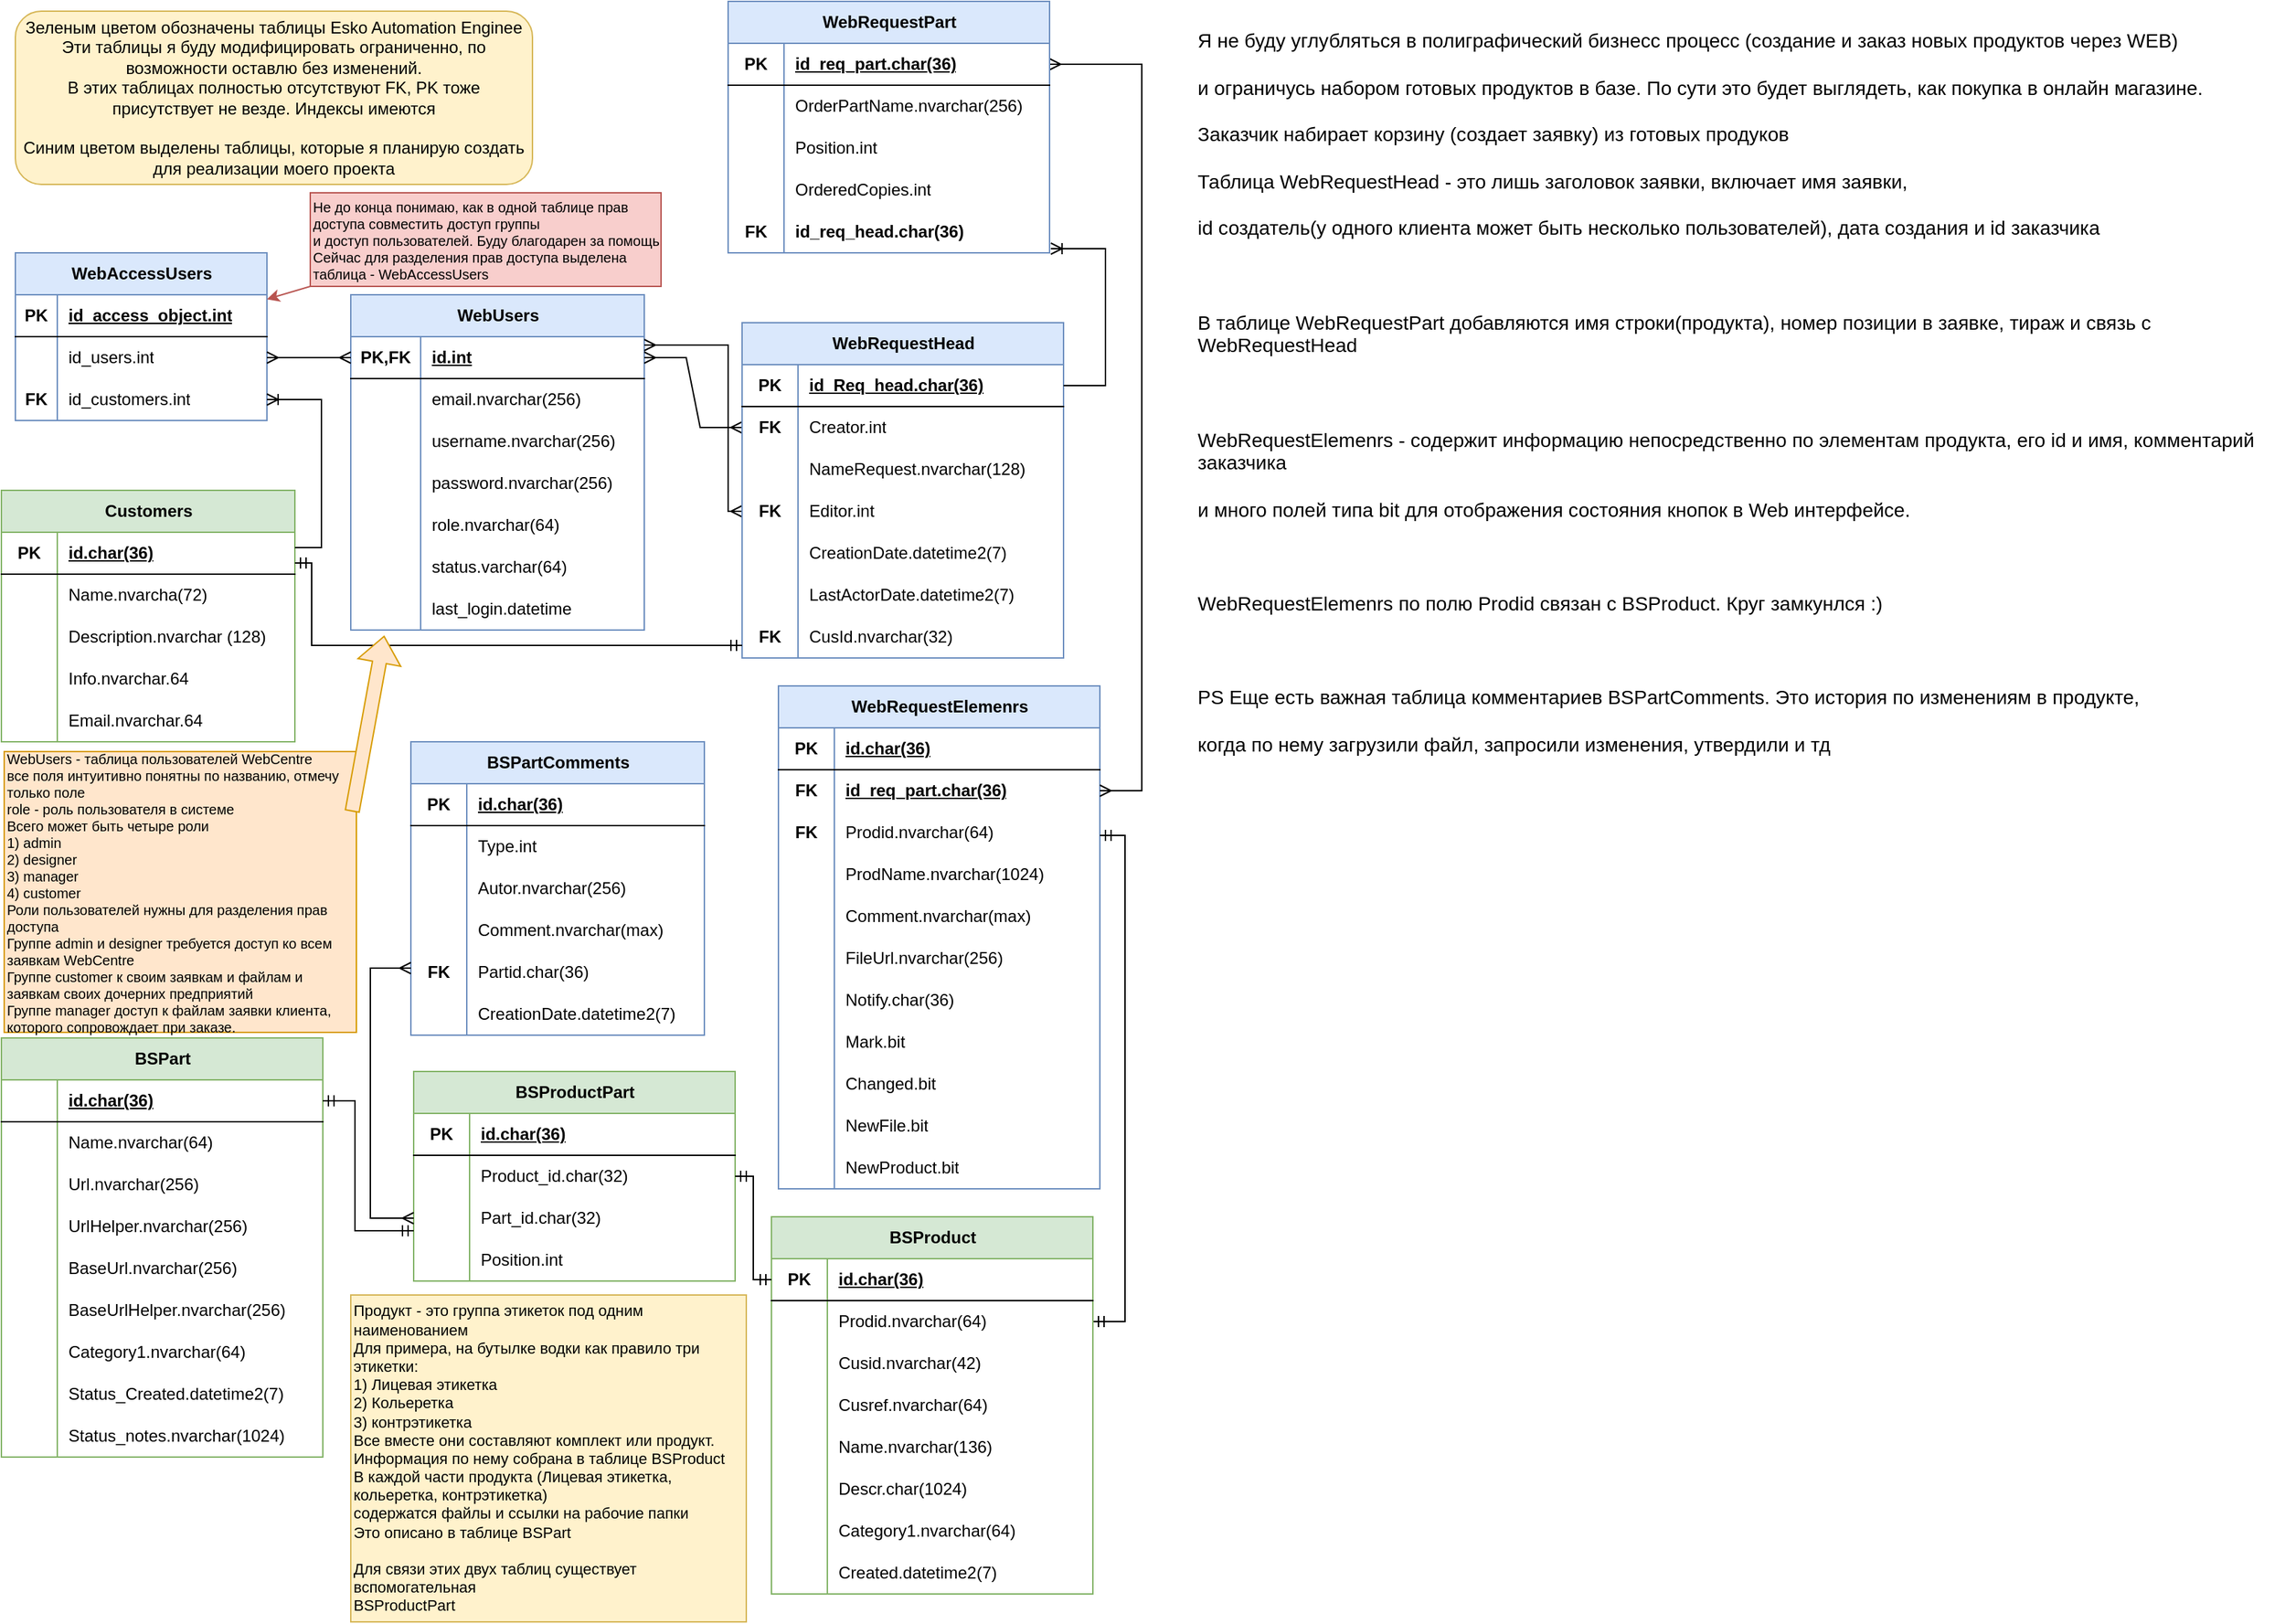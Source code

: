 <mxfile version="24.5.1" type="device">
  <diagram id="R2lEEEUBdFMjLlhIrx00" name="Page-1">
    <mxGraphModel dx="2074" dy="1204" grid="0" gridSize="10" guides="1" tooltips="1" connect="1" arrows="1" fold="1" page="1" pageScale="1" pageWidth="827" pageHeight="1169" math="0" shadow="0" extFonts="Permanent Marker^https://fonts.googleapis.com/css?family=Permanent+Marker">
      <root>
        <mxCell id="0" />
        <mxCell id="1" parent="0" />
        <mxCell id="sf5dZtsWp4ct3E-rgGGv-3" value="Customers" style="shape=table;startSize=30;container=1;collapsible=1;childLayout=tableLayout;fixedRows=1;rowLines=0;fontStyle=1;align=center;resizeLast=1;html=1;fillColor=#d5e8d4;strokeColor=#82b366;" vertex="1" parent="1">
          <mxGeometry y="350" width="210" height="180" as="geometry" />
        </mxCell>
        <mxCell id="sf5dZtsWp4ct3E-rgGGv-4" value="" style="shape=tableRow;horizontal=0;startSize=0;swimlaneHead=0;swimlaneBody=0;fillColor=none;collapsible=0;dropTarget=0;points=[[0,0.5],[1,0.5]];portConstraint=eastwest;top=0;left=0;right=0;bottom=1;" vertex="1" parent="sf5dZtsWp4ct3E-rgGGv-3">
          <mxGeometry y="30" width="210" height="30" as="geometry" />
        </mxCell>
        <mxCell id="sf5dZtsWp4ct3E-rgGGv-5" value="PK" style="shape=partialRectangle;connectable=0;fillColor=none;top=0;left=0;bottom=0;right=0;fontStyle=1;overflow=hidden;whiteSpace=wrap;html=1;" vertex="1" parent="sf5dZtsWp4ct3E-rgGGv-4">
          <mxGeometry width="40" height="30" as="geometry">
            <mxRectangle width="40" height="30" as="alternateBounds" />
          </mxGeometry>
        </mxCell>
        <mxCell id="sf5dZtsWp4ct3E-rgGGv-6" value="id.char(36)" style="shape=partialRectangle;connectable=0;fillColor=none;top=0;left=0;bottom=0;right=0;align=left;spacingLeft=6;fontStyle=5;overflow=hidden;whiteSpace=wrap;html=1;" vertex="1" parent="sf5dZtsWp4ct3E-rgGGv-4">
          <mxGeometry x="40" width="170" height="30" as="geometry">
            <mxRectangle width="170" height="30" as="alternateBounds" />
          </mxGeometry>
        </mxCell>
        <mxCell id="sf5dZtsWp4ct3E-rgGGv-7" value="" style="shape=tableRow;horizontal=0;startSize=0;swimlaneHead=0;swimlaneBody=0;fillColor=none;collapsible=0;dropTarget=0;points=[[0,0.5],[1,0.5]];portConstraint=eastwest;top=0;left=0;right=0;bottom=0;" vertex="1" parent="sf5dZtsWp4ct3E-rgGGv-3">
          <mxGeometry y="60" width="210" height="30" as="geometry" />
        </mxCell>
        <mxCell id="sf5dZtsWp4ct3E-rgGGv-8" value="" style="shape=partialRectangle;connectable=0;fillColor=none;top=0;left=0;bottom=0;right=0;editable=1;overflow=hidden;whiteSpace=wrap;html=1;" vertex="1" parent="sf5dZtsWp4ct3E-rgGGv-7">
          <mxGeometry width="40" height="30" as="geometry">
            <mxRectangle width="40" height="30" as="alternateBounds" />
          </mxGeometry>
        </mxCell>
        <mxCell id="sf5dZtsWp4ct3E-rgGGv-9" value="Name.nvarcha(72)" style="shape=partialRectangle;connectable=0;fillColor=none;top=0;left=0;bottom=0;right=0;align=left;spacingLeft=6;overflow=hidden;whiteSpace=wrap;html=1;" vertex="1" parent="sf5dZtsWp4ct3E-rgGGv-7">
          <mxGeometry x="40" width="170" height="30" as="geometry">
            <mxRectangle width="170" height="30" as="alternateBounds" />
          </mxGeometry>
        </mxCell>
        <mxCell id="sf5dZtsWp4ct3E-rgGGv-10" value="" style="shape=tableRow;horizontal=0;startSize=0;swimlaneHead=0;swimlaneBody=0;fillColor=none;collapsible=0;dropTarget=0;points=[[0,0.5],[1,0.5]];portConstraint=eastwest;top=0;left=0;right=0;bottom=0;" vertex="1" parent="sf5dZtsWp4ct3E-rgGGv-3">
          <mxGeometry y="90" width="210" height="30" as="geometry" />
        </mxCell>
        <mxCell id="sf5dZtsWp4ct3E-rgGGv-11" value="" style="shape=partialRectangle;connectable=0;fillColor=none;top=0;left=0;bottom=0;right=0;editable=1;overflow=hidden;whiteSpace=wrap;html=1;" vertex="1" parent="sf5dZtsWp4ct3E-rgGGv-10">
          <mxGeometry width="40" height="30" as="geometry">
            <mxRectangle width="40" height="30" as="alternateBounds" />
          </mxGeometry>
        </mxCell>
        <mxCell id="sf5dZtsWp4ct3E-rgGGv-12" value="Description.nvarchar (128)" style="shape=partialRectangle;connectable=0;fillColor=none;top=0;left=0;bottom=0;right=0;align=left;spacingLeft=6;overflow=hidden;whiteSpace=wrap;html=1;" vertex="1" parent="sf5dZtsWp4ct3E-rgGGv-10">
          <mxGeometry x="40" width="170" height="30" as="geometry">
            <mxRectangle width="170" height="30" as="alternateBounds" />
          </mxGeometry>
        </mxCell>
        <mxCell id="sf5dZtsWp4ct3E-rgGGv-16" value="" style="shape=tableRow;horizontal=0;startSize=0;swimlaneHead=0;swimlaneBody=0;fillColor=none;collapsible=0;dropTarget=0;points=[[0,0.5],[1,0.5]];portConstraint=eastwest;top=0;left=0;right=0;bottom=0;" vertex="1" parent="sf5dZtsWp4ct3E-rgGGv-3">
          <mxGeometry y="120" width="210" height="30" as="geometry" />
        </mxCell>
        <mxCell id="sf5dZtsWp4ct3E-rgGGv-17" value="" style="shape=partialRectangle;connectable=0;fillColor=none;top=0;left=0;bottom=0;right=0;editable=1;overflow=hidden;whiteSpace=wrap;html=1;" vertex="1" parent="sf5dZtsWp4ct3E-rgGGv-16">
          <mxGeometry width="40" height="30" as="geometry">
            <mxRectangle width="40" height="30" as="alternateBounds" />
          </mxGeometry>
        </mxCell>
        <mxCell id="sf5dZtsWp4ct3E-rgGGv-18" value="Info.nvarchar.64" style="shape=partialRectangle;connectable=0;fillColor=none;top=0;left=0;bottom=0;right=0;align=left;spacingLeft=6;overflow=hidden;whiteSpace=wrap;html=1;" vertex="1" parent="sf5dZtsWp4ct3E-rgGGv-16">
          <mxGeometry x="40" width="170" height="30" as="geometry">
            <mxRectangle width="170" height="30" as="alternateBounds" />
          </mxGeometry>
        </mxCell>
        <mxCell id="sf5dZtsWp4ct3E-rgGGv-13" value="" style="shape=tableRow;horizontal=0;startSize=0;swimlaneHead=0;swimlaneBody=0;fillColor=none;collapsible=0;dropTarget=0;points=[[0,0.5],[1,0.5]];portConstraint=eastwest;top=0;left=0;right=0;bottom=0;" vertex="1" parent="sf5dZtsWp4ct3E-rgGGv-3">
          <mxGeometry y="150" width="210" height="30" as="geometry" />
        </mxCell>
        <mxCell id="sf5dZtsWp4ct3E-rgGGv-14" value="" style="shape=partialRectangle;connectable=0;fillColor=none;top=0;left=0;bottom=0;right=0;editable=1;overflow=hidden;whiteSpace=wrap;html=1;" vertex="1" parent="sf5dZtsWp4ct3E-rgGGv-13">
          <mxGeometry width="40" height="30" as="geometry">
            <mxRectangle width="40" height="30" as="alternateBounds" />
          </mxGeometry>
        </mxCell>
        <mxCell id="sf5dZtsWp4ct3E-rgGGv-15" value="Email.nvarchar.64" style="shape=partialRectangle;connectable=0;fillColor=none;top=0;left=0;bottom=0;right=0;align=left;spacingLeft=6;overflow=hidden;whiteSpace=wrap;html=1;" vertex="1" parent="sf5dZtsWp4ct3E-rgGGv-13">
          <mxGeometry x="40" width="170" height="30" as="geometry">
            <mxRectangle width="170" height="30" as="alternateBounds" />
          </mxGeometry>
        </mxCell>
        <mxCell id="sf5dZtsWp4ct3E-rgGGv-32" value="WebAccessUsers" style="shape=table;startSize=30;container=1;collapsible=1;childLayout=tableLayout;fixedRows=1;rowLines=0;fontStyle=1;align=center;resizeLast=1;html=1;fillColor=#dae8fc;strokeColor=#6c8ebf;" vertex="1" parent="1">
          <mxGeometry x="10" y="180" width="180" height="120" as="geometry" />
        </mxCell>
        <mxCell id="sf5dZtsWp4ct3E-rgGGv-33" value="" style="shape=tableRow;horizontal=0;startSize=0;swimlaneHead=0;swimlaneBody=0;fillColor=none;collapsible=0;dropTarget=0;points=[[0,0.5],[1,0.5]];portConstraint=eastwest;top=0;left=0;right=0;bottom=1;" vertex="1" parent="sf5dZtsWp4ct3E-rgGGv-32">
          <mxGeometry y="30" width="180" height="30" as="geometry" />
        </mxCell>
        <mxCell id="sf5dZtsWp4ct3E-rgGGv-34" value="PK" style="shape=partialRectangle;connectable=0;fillColor=none;top=0;left=0;bottom=0;right=0;fontStyle=1;overflow=hidden;whiteSpace=wrap;html=1;" vertex="1" parent="sf5dZtsWp4ct3E-rgGGv-33">
          <mxGeometry width="30" height="30" as="geometry">
            <mxRectangle width="30" height="30" as="alternateBounds" />
          </mxGeometry>
        </mxCell>
        <mxCell id="sf5dZtsWp4ct3E-rgGGv-35" value="id_access_object.int" style="shape=partialRectangle;connectable=0;fillColor=none;top=0;left=0;bottom=0;right=0;align=left;spacingLeft=6;fontStyle=5;overflow=hidden;whiteSpace=wrap;html=1;" vertex="1" parent="sf5dZtsWp4ct3E-rgGGv-33">
          <mxGeometry x="30" width="150" height="30" as="geometry">
            <mxRectangle width="150" height="30" as="alternateBounds" />
          </mxGeometry>
        </mxCell>
        <mxCell id="sf5dZtsWp4ct3E-rgGGv-36" value="" style="shape=tableRow;horizontal=0;startSize=0;swimlaneHead=0;swimlaneBody=0;fillColor=none;collapsible=0;dropTarget=0;points=[[0,0.5],[1,0.5]];portConstraint=eastwest;top=0;left=0;right=0;bottom=0;" vertex="1" parent="sf5dZtsWp4ct3E-rgGGv-32">
          <mxGeometry y="60" width="180" height="30" as="geometry" />
        </mxCell>
        <mxCell id="sf5dZtsWp4ct3E-rgGGv-37" value="" style="shape=partialRectangle;connectable=0;fillColor=none;top=0;left=0;bottom=0;right=0;editable=1;overflow=hidden;whiteSpace=wrap;html=1;" vertex="1" parent="sf5dZtsWp4ct3E-rgGGv-36">
          <mxGeometry width="30" height="30" as="geometry">
            <mxRectangle width="30" height="30" as="alternateBounds" />
          </mxGeometry>
        </mxCell>
        <mxCell id="sf5dZtsWp4ct3E-rgGGv-38" value="id_users.int" style="shape=partialRectangle;connectable=0;fillColor=none;top=0;left=0;bottom=0;right=0;align=left;spacingLeft=6;overflow=hidden;whiteSpace=wrap;html=1;" vertex="1" parent="sf5dZtsWp4ct3E-rgGGv-36">
          <mxGeometry x="30" width="150" height="30" as="geometry">
            <mxRectangle width="150" height="30" as="alternateBounds" />
          </mxGeometry>
        </mxCell>
        <mxCell id="sf5dZtsWp4ct3E-rgGGv-39" value="" style="shape=tableRow;horizontal=0;startSize=0;swimlaneHead=0;swimlaneBody=0;fillColor=none;collapsible=0;dropTarget=0;points=[[0,0.5],[1,0.5]];portConstraint=eastwest;top=0;left=0;right=0;bottom=0;" vertex="1" parent="sf5dZtsWp4ct3E-rgGGv-32">
          <mxGeometry y="90" width="180" height="30" as="geometry" />
        </mxCell>
        <mxCell id="sf5dZtsWp4ct3E-rgGGv-40" value="&lt;b&gt;FK&lt;/b&gt;" style="shape=partialRectangle;connectable=0;fillColor=none;top=0;left=0;bottom=0;right=0;editable=1;overflow=hidden;whiteSpace=wrap;html=1;" vertex="1" parent="sf5dZtsWp4ct3E-rgGGv-39">
          <mxGeometry width="30" height="30" as="geometry">
            <mxRectangle width="30" height="30" as="alternateBounds" />
          </mxGeometry>
        </mxCell>
        <mxCell id="sf5dZtsWp4ct3E-rgGGv-41" value="id_customers.int" style="shape=partialRectangle;connectable=0;fillColor=none;top=0;left=0;bottom=0;right=0;align=left;spacingLeft=6;overflow=hidden;whiteSpace=wrap;html=1;" vertex="1" parent="sf5dZtsWp4ct3E-rgGGv-39">
          <mxGeometry x="30" width="150" height="30" as="geometry">
            <mxRectangle width="150" height="30" as="alternateBounds" />
          </mxGeometry>
        </mxCell>
        <mxCell id="sf5dZtsWp4ct3E-rgGGv-45" value="" style="edgeStyle=orthogonalEdgeStyle;fontSize=12;html=1;endArrow=ERoneToMany;rounded=0;" edge="1" parent="1" source="sf5dZtsWp4ct3E-rgGGv-4" target="sf5dZtsWp4ct3E-rgGGv-39">
          <mxGeometry width="100" height="100" relative="1" as="geometry">
            <mxPoint x="-20" y="400" as="sourcePoint" />
            <mxPoint x="80" y="300" as="targetPoint" />
            <Array as="points">
              <mxPoint x="229" y="391" />
              <mxPoint x="229" y="285" />
            </Array>
          </mxGeometry>
        </mxCell>
        <mxCell id="sf5dZtsWp4ct3E-rgGGv-46" value="WebUsers" style="shape=table;startSize=30;container=1;collapsible=1;childLayout=tableLayout;fixedRows=1;rowLines=0;fontStyle=1;align=center;resizeLast=1;html=1;fillColor=#dae8fc;strokeColor=#6c8ebf;" vertex="1" parent="1">
          <mxGeometry x="250" y="210" width="210" height="240" as="geometry" />
        </mxCell>
        <mxCell id="sf5dZtsWp4ct3E-rgGGv-47" value="" style="shape=tableRow;horizontal=0;startSize=0;swimlaneHead=0;swimlaneBody=0;fillColor=none;collapsible=0;dropTarget=0;points=[[0,0.5],[1,0.5]];portConstraint=eastwest;top=0;left=0;right=0;bottom=1;" vertex="1" parent="sf5dZtsWp4ct3E-rgGGv-46">
          <mxGeometry y="30" width="210" height="30" as="geometry" />
        </mxCell>
        <mxCell id="sf5dZtsWp4ct3E-rgGGv-48" value="PK,FK" style="shape=partialRectangle;connectable=0;fillColor=none;top=0;left=0;bottom=0;right=0;fontStyle=1;overflow=hidden;whiteSpace=wrap;html=1;" vertex="1" parent="sf5dZtsWp4ct3E-rgGGv-47">
          <mxGeometry width="50" height="30" as="geometry">
            <mxRectangle width="50" height="30" as="alternateBounds" />
          </mxGeometry>
        </mxCell>
        <mxCell id="sf5dZtsWp4ct3E-rgGGv-49" value="id.int" style="shape=partialRectangle;connectable=0;fillColor=none;top=0;left=0;bottom=0;right=0;align=left;spacingLeft=6;fontStyle=5;overflow=hidden;whiteSpace=wrap;html=1;" vertex="1" parent="sf5dZtsWp4ct3E-rgGGv-47">
          <mxGeometry x="50" width="160" height="30" as="geometry">
            <mxRectangle width="160" height="30" as="alternateBounds" />
          </mxGeometry>
        </mxCell>
        <mxCell id="sf5dZtsWp4ct3E-rgGGv-50" value="" style="shape=tableRow;horizontal=0;startSize=0;swimlaneHead=0;swimlaneBody=0;fillColor=none;collapsible=0;dropTarget=0;points=[[0,0.5],[1,0.5]];portConstraint=eastwest;top=0;left=0;right=0;bottom=0;" vertex="1" parent="sf5dZtsWp4ct3E-rgGGv-46">
          <mxGeometry y="60" width="210" height="30" as="geometry" />
        </mxCell>
        <mxCell id="sf5dZtsWp4ct3E-rgGGv-51" value="" style="shape=partialRectangle;connectable=0;fillColor=none;top=0;left=0;bottom=0;right=0;editable=1;overflow=hidden;whiteSpace=wrap;html=1;" vertex="1" parent="sf5dZtsWp4ct3E-rgGGv-50">
          <mxGeometry width="50" height="30" as="geometry">
            <mxRectangle width="50" height="30" as="alternateBounds" />
          </mxGeometry>
        </mxCell>
        <mxCell id="sf5dZtsWp4ct3E-rgGGv-52" value="email.nvarchar(256)" style="shape=partialRectangle;connectable=0;fillColor=none;top=0;left=0;bottom=0;right=0;align=left;spacingLeft=6;overflow=hidden;whiteSpace=wrap;html=1;" vertex="1" parent="sf5dZtsWp4ct3E-rgGGv-50">
          <mxGeometry x="50" width="160" height="30" as="geometry">
            <mxRectangle width="160" height="30" as="alternateBounds" />
          </mxGeometry>
        </mxCell>
        <mxCell id="sf5dZtsWp4ct3E-rgGGv-53" value="" style="shape=tableRow;horizontal=0;startSize=0;swimlaneHead=0;swimlaneBody=0;fillColor=none;collapsible=0;dropTarget=0;points=[[0,0.5],[1,0.5]];portConstraint=eastwest;top=0;left=0;right=0;bottom=0;" vertex="1" parent="sf5dZtsWp4ct3E-rgGGv-46">
          <mxGeometry y="90" width="210" height="30" as="geometry" />
        </mxCell>
        <mxCell id="sf5dZtsWp4ct3E-rgGGv-54" value="" style="shape=partialRectangle;connectable=0;fillColor=none;top=0;left=0;bottom=0;right=0;editable=1;overflow=hidden;whiteSpace=wrap;html=1;" vertex="1" parent="sf5dZtsWp4ct3E-rgGGv-53">
          <mxGeometry width="50" height="30" as="geometry">
            <mxRectangle width="50" height="30" as="alternateBounds" />
          </mxGeometry>
        </mxCell>
        <mxCell id="sf5dZtsWp4ct3E-rgGGv-55" value="username.nvarchar(256)" style="shape=partialRectangle;connectable=0;fillColor=none;top=0;left=0;bottom=0;right=0;align=left;spacingLeft=6;overflow=hidden;whiteSpace=wrap;html=1;" vertex="1" parent="sf5dZtsWp4ct3E-rgGGv-53">
          <mxGeometry x="50" width="160" height="30" as="geometry">
            <mxRectangle width="160" height="30" as="alternateBounds" />
          </mxGeometry>
        </mxCell>
        <mxCell id="sf5dZtsWp4ct3E-rgGGv-56" value="" style="shape=tableRow;horizontal=0;startSize=0;swimlaneHead=0;swimlaneBody=0;fillColor=none;collapsible=0;dropTarget=0;points=[[0,0.5],[1,0.5]];portConstraint=eastwest;top=0;left=0;right=0;bottom=0;" vertex="1" parent="sf5dZtsWp4ct3E-rgGGv-46">
          <mxGeometry y="120" width="210" height="30" as="geometry" />
        </mxCell>
        <mxCell id="sf5dZtsWp4ct3E-rgGGv-57" value="" style="shape=partialRectangle;connectable=0;fillColor=none;top=0;left=0;bottom=0;right=0;editable=1;overflow=hidden;whiteSpace=wrap;html=1;" vertex="1" parent="sf5dZtsWp4ct3E-rgGGv-56">
          <mxGeometry width="50" height="30" as="geometry">
            <mxRectangle width="50" height="30" as="alternateBounds" />
          </mxGeometry>
        </mxCell>
        <mxCell id="sf5dZtsWp4ct3E-rgGGv-58" value="password.nvarchar(256)" style="shape=partialRectangle;connectable=0;fillColor=none;top=0;left=0;bottom=0;right=0;align=left;spacingLeft=6;overflow=hidden;whiteSpace=wrap;html=1;" vertex="1" parent="sf5dZtsWp4ct3E-rgGGv-56">
          <mxGeometry x="50" width="160" height="30" as="geometry">
            <mxRectangle width="160" height="30" as="alternateBounds" />
          </mxGeometry>
        </mxCell>
        <mxCell id="sf5dZtsWp4ct3E-rgGGv-62" value="" style="shape=tableRow;horizontal=0;startSize=0;swimlaneHead=0;swimlaneBody=0;fillColor=none;collapsible=0;dropTarget=0;points=[[0,0.5],[1,0.5]];portConstraint=eastwest;top=0;left=0;right=0;bottom=0;" vertex="1" parent="sf5dZtsWp4ct3E-rgGGv-46">
          <mxGeometry y="150" width="210" height="30" as="geometry" />
        </mxCell>
        <mxCell id="sf5dZtsWp4ct3E-rgGGv-63" value="" style="shape=partialRectangle;connectable=0;fillColor=none;top=0;left=0;bottom=0;right=0;editable=1;overflow=hidden;whiteSpace=wrap;html=1;" vertex="1" parent="sf5dZtsWp4ct3E-rgGGv-62">
          <mxGeometry width="50" height="30" as="geometry">
            <mxRectangle width="50" height="30" as="alternateBounds" />
          </mxGeometry>
        </mxCell>
        <mxCell id="sf5dZtsWp4ct3E-rgGGv-64" value="role.nvarchar(64)" style="shape=partialRectangle;connectable=0;fillColor=none;top=0;left=0;bottom=0;right=0;align=left;spacingLeft=6;overflow=hidden;whiteSpace=wrap;html=1;" vertex="1" parent="sf5dZtsWp4ct3E-rgGGv-62">
          <mxGeometry x="50" width="160" height="30" as="geometry">
            <mxRectangle width="160" height="30" as="alternateBounds" />
          </mxGeometry>
        </mxCell>
        <mxCell id="sf5dZtsWp4ct3E-rgGGv-65" value="" style="shape=tableRow;horizontal=0;startSize=0;swimlaneHead=0;swimlaneBody=0;fillColor=none;collapsible=0;dropTarget=0;points=[[0,0.5],[1,0.5]];portConstraint=eastwest;top=0;left=0;right=0;bottom=0;" vertex="1" parent="sf5dZtsWp4ct3E-rgGGv-46">
          <mxGeometry y="180" width="210" height="30" as="geometry" />
        </mxCell>
        <mxCell id="sf5dZtsWp4ct3E-rgGGv-66" value="" style="shape=partialRectangle;connectable=0;fillColor=none;top=0;left=0;bottom=0;right=0;editable=1;overflow=hidden;whiteSpace=wrap;html=1;" vertex="1" parent="sf5dZtsWp4ct3E-rgGGv-65">
          <mxGeometry width="50" height="30" as="geometry">
            <mxRectangle width="50" height="30" as="alternateBounds" />
          </mxGeometry>
        </mxCell>
        <mxCell id="sf5dZtsWp4ct3E-rgGGv-67" value="status.varchar(64)" style="shape=partialRectangle;connectable=0;fillColor=none;top=0;left=0;bottom=0;right=0;align=left;spacingLeft=6;overflow=hidden;whiteSpace=wrap;html=1;" vertex="1" parent="sf5dZtsWp4ct3E-rgGGv-65">
          <mxGeometry x="50" width="160" height="30" as="geometry">
            <mxRectangle width="160" height="30" as="alternateBounds" />
          </mxGeometry>
        </mxCell>
        <mxCell id="sf5dZtsWp4ct3E-rgGGv-68" value="" style="shape=tableRow;horizontal=0;startSize=0;swimlaneHead=0;swimlaneBody=0;fillColor=none;collapsible=0;dropTarget=0;points=[[0,0.5],[1,0.5]];portConstraint=eastwest;top=0;left=0;right=0;bottom=0;" vertex="1" parent="sf5dZtsWp4ct3E-rgGGv-46">
          <mxGeometry y="210" width="210" height="30" as="geometry" />
        </mxCell>
        <mxCell id="sf5dZtsWp4ct3E-rgGGv-69" value="" style="shape=partialRectangle;connectable=0;fillColor=none;top=0;left=0;bottom=0;right=0;editable=1;overflow=hidden;whiteSpace=wrap;html=1;" vertex="1" parent="sf5dZtsWp4ct3E-rgGGv-68">
          <mxGeometry width="50" height="30" as="geometry">
            <mxRectangle width="50" height="30" as="alternateBounds" />
          </mxGeometry>
        </mxCell>
        <mxCell id="sf5dZtsWp4ct3E-rgGGv-70" value="last_login.datetime" style="shape=partialRectangle;connectable=0;fillColor=none;top=0;left=0;bottom=0;right=0;align=left;spacingLeft=6;overflow=hidden;whiteSpace=wrap;html=1;" vertex="1" parent="sf5dZtsWp4ct3E-rgGGv-68">
          <mxGeometry x="50" width="160" height="30" as="geometry">
            <mxRectangle width="160" height="30" as="alternateBounds" />
          </mxGeometry>
        </mxCell>
        <mxCell id="sf5dZtsWp4ct3E-rgGGv-60" value="" style="edgeStyle=entityRelationEdgeStyle;fontSize=12;html=1;endArrow=ERmany;startArrow=ERmany;rounded=0;" edge="1" parent="1" source="sf5dZtsWp4ct3E-rgGGv-36" target="sf5dZtsWp4ct3E-rgGGv-47">
          <mxGeometry width="100" height="100" relative="1" as="geometry">
            <mxPoint x="160" y="330" as="sourcePoint" />
            <mxPoint x="260" y="230" as="targetPoint" />
          </mxGeometry>
        </mxCell>
        <mxCell id="sf5dZtsWp4ct3E-rgGGv-113" value="" style="edgeStyle=entityRelationEdgeStyle;fontSize=12;html=1;endArrow=ERmany;startArrow=ERmany;rounded=0;exitX=1;exitY=0.5;exitDx=0;exitDy=0;startFill=0;" edge="1" parent="1" source="sf5dZtsWp4ct3E-rgGGv-47" target="sf5dZtsWp4ct3E-rgGGv-442">
          <mxGeometry width="100" height="100" relative="1" as="geometry">
            <mxPoint x="410" y="420" as="sourcePoint" />
            <mxPoint x="510" y="320" as="targetPoint" />
            <Array as="points">
              <mxPoint x="460" y="270" />
              <mxPoint x="510" y="300" />
              <mxPoint x="500" y="290" />
            </Array>
          </mxGeometry>
        </mxCell>
        <mxCell id="sf5dZtsWp4ct3E-rgGGv-114" value="" style="edgeStyle=orthogonalEdgeStyle;fontSize=12;html=1;endArrow=ERmany;startArrow=ERmany;rounded=0;startFill=0;" edge="1" parent="1" source="sf5dZtsWp4ct3E-rgGGv-47" target="sf5dZtsWp4ct3E-rgGGv-454">
          <mxGeometry width="100" height="100" relative="1" as="geometry">
            <mxPoint x="440" y="270" as="sourcePoint" />
            <mxPoint x="520" y="390" as="targetPoint" />
            <Array as="points">
              <mxPoint x="520" y="246" />
              <mxPoint x="520" y="365" />
            </Array>
          </mxGeometry>
        </mxCell>
        <mxCell id="sf5dZtsWp4ct3E-rgGGv-128" value="WebRequestElemenrs" style="shape=table;startSize=30;container=1;collapsible=1;childLayout=tableLayout;fixedRows=1;rowLines=0;fontStyle=1;align=center;resizeLast=1;html=1;fillColor=#dae8fc;strokeColor=#6c8ebf;" vertex="1" parent="1">
          <mxGeometry x="556" y="490" width="230" height="360" as="geometry" />
        </mxCell>
        <mxCell id="sf5dZtsWp4ct3E-rgGGv-129" value="" style="shape=tableRow;horizontal=0;startSize=0;swimlaneHead=0;swimlaneBody=0;fillColor=none;collapsible=0;dropTarget=0;points=[[0,0.5],[1,0.5]];portConstraint=eastwest;top=0;left=0;right=0;bottom=1;" vertex="1" parent="sf5dZtsWp4ct3E-rgGGv-128">
          <mxGeometry y="30" width="230" height="30" as="geometry" />
        </mxCell>
        <mxCell id="sf5dZtsWp4ct3E-rgGGv-130" value="PK" style="shape=partialRectangle;connectable=0;fillColor=none;top=0;left=0;bottom=0;right=0;fontStyle=1;overflow=hidden;whiteSpace=wrap;html=1;" vertex="1" parent="sf5dZtsWp4ct3E-rgGGv-129">
          <mxGeometry width="40" height="30" as="geometry">
            <mxRectangle width="40" height="30" as="alternateBounds" />
          </mxGeometry>
        </mxCell>
        <mxCell id="sf5dZtsWp4ct3E-rgGGv-131" value="id.char(36)" style="shape=partialRectangle;connectable=0;fillColor=none;top=0;left=0;bottom=0;right=0;align=left;spacingLeft=6;fontStyle=5;overflow=hidden;whiteSpace=wrap;html=1;" vertex="1" parent="sf5dZtsWp4ct3E-rgGGv-129">
          <mxGeometry x="40" width="190" height="30" as="geometry">
            <mxRectangle width="190" height="30" as="alternateBounds" />
          </mxGeometry>
        </mxCell>
        <mxCell id="sf5dZtsWp4ct3E-rgGGv-135" value="" style="shape=tableRow;horizontal=0;startSize=0;swimlaneHead=0;swimlaneBody=0;fillColor=none;collapsible=0;dropTarget=0;points=[[0,0.5],[1,0.5]];portConstraint=eastwest;top=0;left=0;right=0;bottom=0;" vertex="1" parent="sf5dZtsWp4ct3E-rgGGv-128">
          <mxGeometry y="60" width="230" height="30" as="geometry" />
        </mxCell>
        <mxCell id="sf5dZtsWp4ct3E-rgGGv-136" value="&lt;b&gt;FK&lt;/b&gt;" style="shape=partialRectangle;connectable=0;fillColor=none;top=0;left=0;bottom=0;right=0;editable=1;overflow=hidden;whiteSpace=wrap;html=1;" vertex="1" parent="sf5dZtsWp4ct3E-rgGGv-135">
          <mxGeometry width="40" height="30" as="geometry">
            <mxRectangle width="40" height="30" as="alternateBounds" />
          </mxGeometry>
        </mxCell>
        <mxCell id="sf5dZtsWp4ct3E-rgGGv-137" value="&lt;span style=&quot;font-weight: 700; text-decoration-line: underline;&quot;&gt;id_req_part.char(36)&lt;/span&gt;" style="shape=partialRectangle;connectable=0;fillColor=none;top=0;left=0;bottom=0;right=0;align=left;spacingLeft=6;overflow=hidden;whiteSpace=wrap;html=1;" vertex="1" parent="sf5dZtsWp4ct3E-rgGGv-135">
          <mxGeometry x="40" width="190" height="30" as="geometry">
            <mxRectangle width="190" height="30" as="alternateBounds" />
          </mxGeometry>
        </mxCell>
        <mxCell id="sf5dZtsWp4ct3E-rgGGv-138" value="" style="shape=tableRow;horizontal=0;startSize=0;swimlaneHead=0;swimlaneBody=0;fillColor=none;collapsible=0;dropTarget=0;points=[[0,0.5],[1,0.5]];portConstraint=eastwest;top=0;left=0;right=0;bottom=0;" vertex="1" parent="sf5dZtsWp4ct3E-rgGGv-128">
          <mxGeometry y="90" width="230" height="30" as="geometry" />
        </mxCell>
        <mxCell id="sf5dZtsWp4ct3E-rgGGv-139" value="&lt;b&gt;FK&lt;/b&gt;" style="shape=partialRectangle;connectable=0;fillColor=none;top=0;left=0;bottom=0;right=0;editable=1;overflow=hidden;whiteSpace=wrap;html=1;" vertex="1" parent="sf5dZtsWp4ct3E-rgGGv-138">
          <mxGeometry width="40" height="30" as="geometry">
            <mxRectangle width="40" height="30" as="alternateBounds" />
          </mxGeometry>
        </mxCell>
        <mxCell id="sf5dZtsWp4ct3E-rgGGv-140" value="Prodid.nvarchar(64)" style="shape=partialRectangle;connectable=0;fillColor=none;top=0;left=0;bottom=0;right=0;align=left;spacingLeft=6;overflow=hidden;whiteSpace=wrap;html=1;" vertex="1" parent="sf5dZtsWp4ct3E-rgGGv-138">
          <mxGeometry x="40" width="190" height="30" as="geometry">
            <mxRectangle width="190" height="30" as="alternateBounds" />
          </mxGeometry>
        </mxCell>
        <mxCell id="sf5dZtsWp4ct3E-rgGGv-141" value="" style="shape=tableRow;horizontal=0;startSize=0;swimlaneHead=0;swimlaneBody=0;fillColor=none;collapsible=0;dropTarget=0;points=[[0,0.5],[1,0.5]];portConstraint=eastwest;top=0;left=0;right=0;bottom=0;" vertex="1" parent="sf5dZtsWp4ct3E-rgGGv-128">
          <mxGeometry y="120" width="230" height="30" as="geometry" />
        </mxCell>
        <mxCell id="sf5dZtsWp4ct3E-rgGGv-142" value="" style="shape=partialRectangle;connectable=0;fillColor=none;top=0;left=0;bottom=0;right=0;editable=1;overflow=hidden;whiteSpace=wrap;html=1;" vertex="1" parent="sf5dZtsWp4ct3E-rgGGv-141">
          <mxGeometry width="40" height="30" as="geometry">
            <mxRectangle width="40" height="30" as="alternateBounds" />
          </mxGeometry>
        </mxCell>
        <mxCell id="sf5dZtsWp4ct3E-rgGGv-143" value="ProdName.nvarchar(1024)" style="shape=partialRectangle;connectable=0;fillColor=none;top=0;left=0;bottom=0;right=0;align=left;spacingLeft=6;overflow=hidden;whiteSpace=wrap;html=1;" vertex="1" parent="sf5dZtsWp4ct3E-rgGGv-141">
          <mxGeometry x="40" width="190" height="30" as="geometry">
            <mxRectangle width="190" height="30" as="alternateBounds" />
          </mxGeometry>
        </mxCell>
        <mxCell id="sf5dZtsWp4ct3E-rgGGv-144" value="" style="shape=tableRow;horizontal=0;startSize=0;swimlaneHead=0;swimlaneBody=0;fillColor=none;collapsible=0;dropTarget=0;points=[[0,0.5],[1,0.5]];portConstraint=eastwest;top=0;left=0;right=0;bottom=0;" vertex="1" parent="sf5dZtsWp4ct3E-rgGGv-128">
          <mxGeometry y="150" width="230" height="30" as="geometry" />
        </mxCell>
        <mxCell id="sf5dZtsWp4ct3E-rgGGv-145" value="" style="shape=partialRectangle;connectable=0;fillColor=none;top=0;left=0;bottom=0;right=0;editable=1;overflow=hidden;whiteSpace=wrap;html=1;" vertex="1" parent="sf5dZtsWp4ct3E-rgGGv-144">
          <mxGeometry width="40" height="30" as="geometry">
            <mxRectangle width="40" height="30" as="alternateBounds" />
          </mxGeometry>
        </mxCell>
        <mxCell id="sf5dZtsWp4ct3E-rgGGv-146" value="Comment.nvarchar(max&lt;span style=&quot;background-color: initial;&quot;&gt;)&lt;/span&gt;" style="shape=partialRectangle;connectable=0;fillColor=none;top=0;left=0;bottom=0;right=0;align=left;spacingLeft=6;overflow=hidden;whiteSpace=wrap;html=1;" vertex="1" parent="sf5dZtsWp4ct3E-rgGGv-144">
          <mxGeometry x="40" width="190" height="30" as="geometry">
            <mxRectangle width="190" height="30" as="alternateBounds" />
          </mxGeometry>
        </mxCell>
        <mxCell id="sf5dZtsWp4ct3E-rgGGv-147" value="" style="shape=tableRow;horizontal=0;startSize=0;swimlaneHead=0;swimlaneBody=0;fillColor=none;collapsible=0;dropTarget=0;points=[[0,0.5],[1,0.5]];portConstraint=eastwest;top=0;left=0;right=0;bottom=0;" vertex="1" parent="sf5dZtsWp4ct3E-rgGGv-128">
          <mxGeometry y="180" width="230" height="30" as="geometry" />
        </mxCell>
        <mxCell id="sf5dZtsWp4ct3E-rgGGv-148" value="" style="shape=partialRectangle;connectable=0;fillColor=none;top=0;left=0;bottom=0;right=0;editable=1;overflow=hidden;whiteSpace=wrap;html=1;" vertex="1" parent="sf5dZtsWp4ct3E-rgGGv-147">
          <mxGeometry width="40" height="30" as="geometry">
            <mxRectangle width="40" height="30" as="alternateBounds" />
          </mxGeometry>
        </mxCell>
        <mxCell id="sf5dZtsWp4ct3E-rgGGv-149" value="FileUrl.nvarchar(256)" style="shape=partialRectangle;connectable=0;fillColor=none;top=0;left=0;bottom=0;right=0;align=left;spacingLeft=6;overflow=hidden;whiteSpace=wrap;html=1;" vertex="1" parent="sf5dZtsWp4ct3E-rgGGv-147">
          <mxGeometry x="40" width="190" height="30" as="geometry">
            <mxRectangle width="190" height="30" as="alternateBounds" />
          </mxGeometry>
        </mxCell>
        <mxCell id="sf5dZtsWp4ct3E-rgGGv-150" value="" style="shape=tableRow;horizontal=0;startSize=0;swimlaneHead=0;swimlaneBody=0;fillColor=none;collapsible=0;dropTarget=0;points=[[0,0.5],[1,0.5]];portConstraint=eastwest;top=0;left=0;right=0;bottom=0;" vertex="1" parent="sf5dZtsWp4ct3E-rgGGv-128">
          <mxGeometry y="210" width="230" height="30" as="geometry" />
        </mxCell>
        <mxCell id="sf5dZtsWp4ct3E-rgGGv-151" value="" style="shape=partialRectangle;connectable=0;fillColor=none;top=0;left=0;bottom=0;right=0;editable=1;overflow=hidden;whiteSpace=wrap;html=1;" vertex="1" parent="sf5dZtsWp4ct3E-rgGGv-150">
          <mxGeometry width="40" height="30" as="geometry">
            <mxRectangle width="40" height="30" as="alternateBounds" />
          </mxGeometry>
        </mxCell>
        <mxCell id="sf5dZtsWp4ct3E-rgGGv-152" value="Notify.char(36)" style="shape=partialRectangle;connectable=0;fillColor=none;top=0;left=0;bottom=0;right=0;align=left;spacingLeft=6;overflow=hidden;whiteSpace=wrap;html=1;" vertex="1" parent="sf5dZtsWp4ct3E-rgGGv-150">
          <mxGeometry x="40" width="190" height="30" as="geometry">
            <mxRectangle width="190" height="30" as="alternateBounds" />
          </mxGeometry>
        </mxCell>
        <mxCell id="sf5dZtsWp4ct3E-rgGGv-153" value="" style="shape=tableRow;horizontal=0;startSize=0;swimlaneHead=0;swimlaneBody=0;fillColor=none;collapsible=0;dropTarget=0;points=[[0,0.5],[1,0.5]];portConstraint=eastwest;top=0;left=0;right=0;bottom=0;" vertex="1" parent="sf5dZtsWp4ct3E-rgGGv-128">
          <mxGeometry y="240" width="230" height="30" as="geometry" />
        </mxCell>
        <mxCell id="sf5dZtsWp4ct3E-rgGGv-154" value="" style="shape=partialRectangle;connectable=0;fillColor=none;top=0;left=0;bottom=0;right=0;editable=1;overflow=hidden;whiteSpace=wrap;html=1;" vertex="1" parent="sf5dZtsWp4ct3E-rgGGv-153">
          <mxGeometry width="40" height="30" as="geometry">
            <mxRectangle width="40" height="30" as="alternateBounds" />
          </mxGeometry>
        </mxCell>
        <mxCell id="sf5dZtsWp4ct3E-rgGGv-155" value="Mark.bit" style="shape=partialRectangle;connectable=0;fillColor=none;top=0;left=0;bottom=0;right=0;align=left;spacingLeft=6;overflow=hidden;whiteSpace=wrap;html=1;" vertex="1" parent="sf5dZtsWp4ct3E-rgGGv-153">
          <mxGeometry x="40" width="190" height="30" as="geometry">
            <mxRectangle width="190" height="30" as="alternateBounds" />
          </mxGeometry>
        </mxCell>
        <mxCell id="sf5dZtsWp4ct3E-rgGGv-159" value="" style="shape=tableRow;horizontal=0;startSize=0;swimlaneHead=0;swimlaneBody=0;fillColor=none;collapsible=0;dropTarget=0;points=[[0,0.5],[1,0.5]];portConstraint=eastwest;top=0;left=0;right=0;bottom=0;" vertex="1" parent="sf5dZtsWp4ct3E-rgGGv-128">
          <mxGeometry y="270" width="230" height="30" as="geometry" />
        </mxCell>
        <mxCell id="sf5dZtsWp4ct3E-rgGGv-160" value="" style="shape=partialRectangle;connectable=0;fillColor=none;top=0;left=0;bottom=0;right=0;editable=1;overflow=hidden;whiteSpace=wrap;html=1;" vertex="1" parent="sf5dZtsWp4ct3E-rgGGv-159">
          <mxGeometry width="40" height="30" as="geometry">
            <mxRectangle width="40" height="30" as="alternateBounds" />
          </mxGeometry>
        </mxCell>
        <mxCell id="sf5dZtsWp4ct3E-rgGGv-161" value="Changed.bit" style="shape=partialRectangle;connectable=0;fillColor=none;top=0;left=0;bottom=0;right=0;align=left;spacingLeft=6;overflow=hidden;whiteSpace=wrap;html=1;" vertex="1" parent="sf5dZtsWp4ct3E-rgGGv-159">
          <mxGeometry x="40" width="190" height="30" as="geometry">
            <mxRectangle width="190" height="30" as="alternateBounds" />
          </mxGeometry>
        </mxCell>
        <mxCell id="sf5dZtsWp4ct3E-rgGGv-190" value="" style="shape=tableRow;horizontal=0;startSize=0;swimlaneHead=0;swimlaneBody=0;fillColor=none;collapsible=0;dropTarget=0;points=[[0,0.5],[1,0.5]];portConstraint=eastwest;top=0;left=0;right=0;bottom=0;" vertex="1" parent="sf5dZtsWp4ct3E-rgGGv-128">
          <mxGeometry y="300" width="230" height="30" as="geometry" />
        </mxCell>
        <mxCell id="sf5dZtsWp4ct3E-rgGGv-191" value="" style="shape=partialRectangle;connectable=0;fillColor=none;top=0;left=0;bottom=0;right=0;editable=1;overflow=hidden;whiteSpace=wrap;html=1;" vertex="1" parent="sf5dZtsWp4ct3E-rgGGv-190">
          <mxGeometry width="40" height="30" as="geometry">
            <mxRectangle width="40" height="30" as="alternateBounds" />
          </mxGeometry>
        </mxCell>
        <mxCell id="sf5dZtsWp4ct3E-rgGGv-192" value="NewFile.bit" style="shape=partialRectangle;connectable=0;fillColor=none;top=0;left=0;bottom=0;right=0;align=left;spacingLeft=6;overflow=hidden;whiteSpace=wrap;html=1;" vertex="1" parent="sf5dZtsWp4ct3E-rgGGv-190">
          <mxGeometry x="40" width="190" height="30" as="geometry">
            <mxRectangle width="190" height="30" as="alternateBounds" />
          </mxGeometry>
        </mxCell>
        <mxCell id="sf5dZtsWp4ct3E-rgGGv-193" value="" style="shape=tableRow;horizontal=0;startSize=0;swimlaneHead=0;swimlaneBody=0;fillColor=none;collapsible=0;dropTarget=0;points=[[0,0.5],[1,0.5]];portConstraint=eastwest;top=0;left=0;right=0;bottom=0;" vertex="1" parent="sf5dZtsWp4ct3E-rgGGv-128">
          <mxGeometry y="330" width="230" height="30" as="geometry" />
        </mxCell>
        <mxCell id="sf5dZtsWp4ct3E-rgGGv-194" value="" style="shape=partialRectangle;connectable=0;fillColor=none;top=0;left=0;bottom=0;right=0;editable=1;overflow=hidden;whiteSpace=wrap;html=1;" vertex="1" parent="sf5dZtsWp4ct3E-rgGGv-193">
          <mxGeometry width="40" height="30" as="geometry">
            <mxRectangle width="40" height="30" as="alternateBounds" />
          </mxGeometry>
        </mxCell>
        <mxCell id="sf5dZtsWp4ct3E-rgGGv-195" value="NewProduct.bit" style="shape=partialRectangle;connectable=0;fillColor=none;top=0;left=0;bottom=0;right=0;align=left;spacingLeft=6;overflow=hidden;whiteSpace=wrap;html=1;" vertex="1" parent="sf5dZtsWp4ct3E-rgGGv-193">
          <mxGeometry x="40" width="190" height="30" as="geometry">
            <mxRectangle width="190" height="30" as="alternateBounds" />
          </mxGeometry>
        </mxCell>
        <mxCell id="sf5dZtsWp4ct3E-rgGGv-196" value="" style="edgeStyle=entityRelationEdgeStyle;fontSize=12;html=1;endArrow=ERmany;startArrow=ERmany;rounded=0;" edge="1" parent="1" source="sf5dZtsWp4ct3E-rgGGv-464" target="sf5dZtsWp4ct3E-rgGGv-135">
          <mxGeometry width="100" height="100" relative="1" as="geometry">
            <mxPoint x="730" y="330" as="sourcePoint" />
            <mxPoint x="830" y="230" as="targetPoint" />
          </mxGeometry>
        </mxCell>
        <mxCell id="sf5dZtsWp4ct3E-rgGGv-197" value="BSProductPart" style="shape=table;startSize=30;container=1;collapsible=1;childLayout=tableLayout;fixedRows=1;rowLines=0;fontStyle=1;align=center;resizeLast=1;html=1;fillColor=#d5e8d4;strokeColor=#82b366;" vertex="1" parent="1">
          <mxGeometry x="295" y="766" width="230" height="150" as="geometry" />
        </mxCell>
        <mxCell id="sf5dZtsWp4ct3E-rgGGv-198" value="" style="shape=tableRow;horizontal=0;startSize=0;swimlaneHead=0;swimlaneBody=0;fillColor=none;collapsible=0;dropTarget=0;points=[[0,0.5],[1,0.5]];portConstraint=eastwest;top=0;left=0;right=0;bottom=1;" vertex="1" parent="sf5dZtsWp4ct3E-rgGGv-197">
          <mxGeometry y="30" width="230" height="30" as="geometry" />
        </mxCell>
        <mxCell id="sf5dZtsWp4ct3E-rgGGv-199" value="PK" style="shape=partialRectangle;connectable=0;fillColor=none;top=0;left=0;bottom=0;right=0;fontStyle=1;overflow=hidden;whiteSpace=wrap;html=1;" vertex="1" parent="sf5dZtsWp4ct3E-rgGGv-198">
          <mxGeometry width="40" height="30" as="geometry">
            <mxRectangle width="40" height="30" as="alternateBounds" />
          </mxGeometry>
        </mxCell>
        <mxCell id="sf5dZtsWp4ct3E-rgGGv-200" value="id.char(36)" style="shape=partialRectangle;connectable=0;fillColor=none;top=0;left=0;bottom=0;right=0;align=left;spacingLeft=6;fontStyle=5;overflow=hidden;whiteSpace=wrap;html=1;" vertex="1" parent="sf5dZtsWp4ct3E-rgGGv-198">
          <mxGeometry x="40" width="190" height="30" as="geometry">
            <mxRectangle width="190" height="30" as="alternateBounds" />
          </mxGeometry>
        </mxCell>
        <mxCell id="sf5dZtsWp4ct3E-rgGGv-204" value="" style="shape=tableRow;horizontal=0;startSize=0;swimlaneHead=0;swimlaneBody=0;fillColor=none;collapsible=0;dropTarget=0;points=[[0,0.5],[1,0.5]];portConstraint=eastwest;top=0;left=0;right=0;bottom=0;" vertex="1" parent="sf5dZtsWp4ct3E-rgGGv-197">
          <mxGeometry y="60" width="230" height="30" as="geometry" />
        </mxCell>
        <mxCell id="sf5dZtsWp4ct3E-rgGGv-205" value="" style="shape=partialRectangle;connectable=0;fillColor=none;top=0;left=0;bottom=0;right=0;editable=1;overflow=hidden;whiteSpace=wrap;html=1;" vertex="1" parent="sf5dZtsWp4ct3E-rgGGv-204">
          <mxGeometry width="40" height="30" as="geometry">
            <mxRectangle width="40" height="30" as="alternateBounds" />
          </mxGeometry>
        </mxCell>
        <mxCell id="sf5dZtsWp4ct3E-rgGGv-206" value="Product_id.char(32)" style="shape=partialRectangle;connectable=0;fillColor=none;top=0;left=0;bottom=0;right=0;align=left;spacingLeft=6;overflow=hidden;whiteSpace=wrap;html=1;" vertex="1" parent="sf5dZtsWp4ct3E-rgGGv-204">
          <mxGeometry x="40" width="190" height="30" as="geometry">
            <mxRectangle width="190" height="30" as="alternateBounds" />
          </mxGeometry>
        </mxCell>
        <mxCell id="sf5dZtsWp4ct3E-rgGGv-207" value="" style="shape=tableRow;horizontal=0;startSize=0;swimlaneHead=0;swimlaneBody=0;fillColor=none;collapsible=0;dropTarget=0;points=[[0,0.5],[1,0.5]];portConstraint=eastwest;top=0;left=0;right=0;bottom=0;" vertex="1" parent="sf5dZtsWp4ct3E-rgGGv-197">
          <mxGeometry y="90" width="230" height="30" as="geometry" />
        </mxCell>
        <mxCell id="sf5dZtsWp4ct3E-rgGGv-208" value="" style="shape=partialRectangle;connectable=0;fillColor=none;top=0;left=0;bottom=0;right=0;editable=1;overflow=hidden;whiteSpace=wrap;html=1;" vertex="1" parent="sf5dZtsWp4ct3E-rgGGv-207">
          <mxGeometry width="40" height="30" as="geometry">
            <mxRectangle width="40" height="30" as="alternateBounds" />
          </mxGeometry>
        </mxCell>
        <mxCell id="sf5dZtsWp4ct3E-rgGGv-209" value="Part_id.char(32)" style="shape=partialRectangle;connectable=0;fillColor=none;top=0;left=0;bottom=0;right=0;align=left;spacingLeft=6;overflow=hidden;whiteSpace=wrap;html=1;" vertex="1" parent="sf5dZtsWp4ct3E-rgGGv-207">
          <mxGeometry x="40" width="190" height="30" as="geometry">
            <mxRectangle width="190" height="30" as="alternateBounds" />
          </mxGeometry>
        </mxCell>
        <mxCell id="sf5dZtsWp4ct3E-rgGGv-210" value="" style="shape=tableRow;horizontal=0;startSize=0;swimlaneHead=0;swimlaneBody=0;fillColor=none;collapsible=0;dropTarget=0;points=[[0,0.5],[1,0.5]];portConstraint=eastwest;top=0;left=0;right=0;bottom=0;" vertex="1" parent="sf5dZtsWp4ct3E-rgGGv-197">
          <mxGeometry y="120" width="230" height="30" as="geometry" />
        </mxCell>
        <mxCell id="sf5dZtsWp4ct3E-rgGGv-211" value="" style="shape=partialRectangle;connectable=0;fillColor=none;top=0;left=0;bottom=0;right=0;editable=1;overflow=hidden;whiteSpace=wrap;html=1;" vertex="1" parent="sf5dZtsWp4ct3E-rgGGv-210">
          <mxGeometry width="40" height="30" as="geometry">
            <mxRectangle width="40" height="30" as="alternateBounds" />
          </mxGeometry>
        </mxCell>
        <mxCell id="sf5dZtsWp4ct3E-rgGGv-212" value="Position.int" style="shape=partialRectangle;connectable=0;fillColor=none;top=0;left=0;bottom=0;right=0;align=left;spacingLeft=6;overflow=hidden;whiteSpace=wrap;html=1;" vertex="1" parent="sf5dZtsWp4ct3E-rgGGv-210">
          <mxGeometry x="40" width="190" height="30" as="geometry">
            <mxRectangle width="190" height="30" as="alternateBounds" />
          </mxGeometry>
        </mxCell>
        <mxCell id="sf5dZtsWp4ct3E-rgGGv-303" value="" style="edgeStyle=orthogonalEdgeStyle;fontSize=12;html=1;endArrow=ERmandOne;startArrow=ERmandOne;rounded=0;" edge="1" parent="1" source="sf5dZtsWp4ct3E-rgGGv-333" target="sf5dZtsWp4ct3E-rgGGv-138">
          <mxGeometry width="100" height="100" relative="1" as="geometry">
            <mxPoint x="890" y="700" as="sourcePoint" />
            <mxPoint x="890" y="270" as="targetPoint" />
            <Array as="points">
              <mxPoint x="804" y="945" />
              <mxPoint x="804" y="597" />
            </Array>
          </mxGeometry>
        </mxCell>
        <mxCell id="sf5dZtsWp4ct3E-rgGGv-329" value="BSProduct" style="shape=table;startSize=30;container=1;collapsible=1;childLayout=tableLayout;fixedRows=1;rowLines=0;fontStyle=1;align=center;resizeLast=1;html=1;fillColor=#d5e8d4;strokeColor=#82b366;" vertex="1" parent="1">
          <mxGeometry x="551" y="870" width="230" height="270" as="geometry" />
        </mxCell>
        <mxCell id="sf5dZtsWp4ct3E-rgGGv-330" value="" style="shape=tableRow;horizontal=0;startSize=0;swimlaneHead=0;swimlaneBody=0;fillColor=none;collapsible=0;dropTarget=0;points=[[0,0.5],[1,0.5]];portConstraint=eastwest;top=0;left=0;right=0;bottom=1;" vertex="1" parent="sf5dZtsWp4ct3E-rgGGv-329">
          <mxGeometry y="30" width="230" height="30" as="geometry" />
        </mxCell>
        <mxCell id="sf5dZtsWp4ct3E-rgGGv-331" value="PK" style="shape=partialRectangle;connectable=0;fillColor=none;top=0;left=0;bottom=0;right=0;fontStyle=1;overflow=hidden;whiteSpace=wrap;html=1;" vertex="1" parent="sf5dZtsWp4ct3E-rgGGv-330">
          <mxGeometry width="40" height="30" as="geometry">
            <mxRectangle width="40" height="30" as="alternateBounds" />
          </mxGeometry>
        </mxCell>
        <mxCell id="sf5dZtsWp4ct3E-rgGGv-332" value="id.char(36)" style="shape=partialRectangle;connectable=0;fillColor=none;top=0;left=0;bottom=0;right=0;align=left;spacingLeft=6;fontStyle=5;overflow=hidden;whiteSpace=wrap;html=1;" vertex="1" parent="sf5dZtsWp4ct3E-rgGGv-330">
          <mxGeometry x="40" width="190" height="30" as="geometry">
            <mxRectangle width="190" height="30" as="alternateBounds" />
          </mxGeometry>
        </mxCell>
        <mxCell id="sf5dZtsWp4ct3E-rgGGv-333" value="" style="shape=tableRow;horizontal=0;startSize=0;swimlaneHead=0;swimlaneBody=0;fillColor=none;collapsible=0;dropTarget=0;points=[[0,0.5],[1,0.5]];portConstraint=eastwest;top=0;left=0;right=0;bottom=0;" vertex="1" parent="sf5dZtsWp4ct3E-rgGGv-329">
          <mxGeometry y="60" width="230" height="30" as="geometry" />
        </mxCell>
        <mxCell id="sf5dZtsWp4ct3E-rgGGv-334" value="" style="shape=partialRectangle;connectable=0;fillColor=none;top=0;left=0;bottom=0;right=0;editable=1;overflow=hidden;whiteSpace=wrap;html=1;" vertex="1" parent="sf5dZtsWp4ct3E-rgGGv-333">
          <mxGeometry width="40" height="30" as="geometry">
            <mxRectangle width="40" height="30" as="alternateBounds" />
          </mxGeometry>
        </mxCell>
        <mxCell id="sf5dZtsWp4ct3E-rgGGv-335" value="Prodid.nvarchar(64)" style="shape=partialRectangle;connectable=0;fillColor=none;top=0;left=0;bottom=0;right=0;align=left;spacingLeft=6;overflow=hidden;whiteSpace=wrap;html=1;" vertex="1" parent="sf5dZtsWp4ct3E-rgGGv-333">
          <mxGeometry x="40" width="190" height="30" as="geometry">
            <mxRectangle width="190" height="30" as="alternateBounds" />
          </mxGeometry>
        </mxCell>
        <mxCell id="sf5dZtsWp4ct3E-rgGGv-336" value="" style="shape=tableRow;horizontal=0;startSize=0;swimlaneHead=0;swimlaneBody=0;fillColor=none;collapsible=0;dropTarget=0;points=[[0,0.5],[1,0.5]];portConstraint=eastwest;top=0;left=0;right=0;bottom=0;" vertex="1" parent="sf5dZtsWp4ct3E-rgGGv-329">
          <mxGeometry y="90" width="230" height="30" as="geometry" />
        </mxCell>
        <mxCell id="sf5dZtsWp4ct3E-rgGGv-337" value="" style="shape=partialRectangle;connectable=0;fillColor=none;top=0;left=0;bottom=0;right=0;editable=1;overflow=hidden;whiteSpace=wrap;html=1;" vertex="1" parent="sf5dZtsWp4ct3E-rgGGv-336">
          <mxGeometry width="40" height="30" as="geometry">
            <mxRectangle width="40" height="30" as="alternateBounds" />
          </mxGeometry>
        </mxCell>
        <mxCell id="sf5dZtsWp4ct3E-rgGGv-338" value="Cusid.nvarchar(42)" style="shape=partialRectangle;connectable=0;fillColor=none;top=0;left=0;bottom=0;right=0;align=left;spacingLeft=6;overflow=hidden;whiteSpace=wrap;html=1;" vertex="1" parent="sf5dZtsWp4ct3E-rgGGv-336">
          <mxGeometry x="40" width="190" height="30" as="geometry">
            <mxRectangle width="190" height="30" as="alternateBounds" />
          </mxGeometry>
        </mxCell>
        <mxCell id="sf5dZtsWp4ct3E-rgGGv-339" value="" style="shape=tableRow;horizontal=0;startSize=0;swimlaneHead=0;swimlaneBody=0;fillColor=none;collapsible=0;dropTarget=0;points=[[0,0.5],[1,0.5]];portConstraint=eastwest;top=0;left=0;right=0;bottom=0;" vertex="1" parent="sf5dZtsWp4ct3E-rgGGv-329">
          <mxGeometry y="120" width="230" height="30" as="geometry" />
        </mxCell>
        <mxCell id="sf5dZtsWp4ct3E-rgGGv-340" value="" style="shape=partialRectangle;connectable=0;fillColor=none;top=0;left=0;bottom=0;right=0;editable=1;overflow=hidden;whiteSpace=wrap;html=1;" vertex="1" parent="sf5dZtsWp4ct3E-rgGGv-339">
          <mxGeometry width="40" height="30" as="geometry">
            <mxRectangle width="40" height="30" as="alternateBounds" />
          </mxGeometry>
        </mxCell>
        <mxCell id="sf5dZtsWp4ct3E-rgGGv-341" value="Cusref.nvarchar(64&lt;span style=&quot;background-color: initial;&quot;&gt;)&lt;/span&gt;" style="shape=partialRectangle;connectable=0;fillColor=none;top=0;left=0;bottom=0;right=0;align=left;spacingLeft=6;overflow=hidden;whiteSpace=wrap;html=1;" vertex="1" parent="sf5dZtsWp4ct3E-rgGGv-339">
          <mxGeometry x="40" width="190" height="30" as="geometry">
            <mxRectangle width="190" height="30" as="alternateBounds" />
          </mxGeometry>
        </mxCell>
        <mxCell id="sf5dZtsWp4ct3E-rgGGv-342" value="" style="shape=tableRow;horizontal=0;startSize=0;swimlaneHead=0;swimlaneBody=0;fillColor=none;collapsible=0;dropTarget=0;points=[[0,0.5],[1,0.5]];portConstraint=eastwest;top=0;left=0;right=0;bottom=0;" vertex="1" parent="sf5dZtsWp4ct3E-rgGGv-329">
          <mxGeometry y="150" width="230" height="30" as="geometry" />
        </mxCell>
        <mxCell id="sf5dZtsWp4ct3E-rgGGv-343" value="" style="shape=partialRectangle;connectable=0;fillColor=none;top=0;left=0;bottom=0;right=0;editable=1;overflow=hidden;whiteSpace=wrap;html=1;" vertex="1" parent="sf5dZtsWp4ct3E-rgGGv-342">
          <mxGeometry width="40" height="30" as="geometry">
            <mxRectangle width="40" height="30" as="alternateBounds" />
          </mxGeometry>
        </mxCell>
        <mxCell id="sf5dZtsWp4ct3E-rgGGv-344" value="Name.nvarchar(136)" style="shape=partialRectangle;connectable=0;fillColor=none;top=0;left=0;bottom=0;right=0;align=left;spacingLeft=6;overflow=hidden;whiteSpace=wrap;html=1;" vertex="1" parent="sf5dZtsWp4ct3E-rgGGv-342">
          <mxGeometry x="40" width="190" height="30" as="geometry">
            <mxRectangle width="190" height="30" as="alternateBounds" />
          </mxGeometry>
        </mxCell>
        <mxCell id="sf5dZtsWp4ct3E-rgGGv-345" value="" style="shape=tableRow;horizontal=0;startSize=0;swimlaneHead=0;swimlaneBody=0;fillColor=none;collapsible=0;dropTarget=0;points=[[0,0.5],[1,0.5]];portConstraint=eastwest;top=0;left=0;right=0;bottom=0;" vertex="1" parent="sf5dZtsWp4ct3E-rgGGv-329">
          <mxGeometry y="180" width="230" height="30" as="geometry" />
        </mxCell>
        <mxCell id="sf5dZtsWp4ct3E-rgGGv-346" value="" style="shape=partialRectangle;connectable=0;fillColor=none;top=0;left=0;bottom=0;right=0;editable=1;overflow=hidden;whiteSpace=wrap;html=1;" vertex="1" parent="sf5dZtsWp4ct3E-rgGGv-345">
          <mxGeometry width="40" height="30" as="geometry">
            <mxRectangle width="40" height="30" as="alternateBounds" />
          </mxGeometry>
        </mxCell>
        <mxCell id="sf5dZtsWp4ct3E-rgGGv-347" value="Descr.char(1024)" style="shape=partialRectangle;connectable=0;fillColor=none;top=0;left=0;bottom=0;right=0;align=left;spacingLeft=6;overflow=hidden;whiteSpace=wrap;html=1;" vertex="1" parent="sf5dZtsWp4ct3E-rgGGv-345">
          <mxGeometry x="40" width="190" height="30" as="geometry">
            <mxRectangle width="190" height="30" as="alternateBounds" />
          </mxGeometry>
        </mxCell>
        <mxCell id="sf5dZtsWp4ct3E-rgGGv-348" value="" style="shape=tableRow;horizontal=0;startSize=0;swimlaneHead=0;swimlaneBody=0;fillColor=none;collapsible=0;dropTarget=0;points=[[0,0.5],[1,0.5]];portConstraint=eastwest;top=0;left=0;right=0;bottom=0;" vertex="1" parent="sf5dZtsWp4ct3E-rgGGv-329">
          <mxGeometry y="210" width="230" height="30" as="geometry" />
        </mxCell>
        <mxCell id="sf5dZtsWp4ct3E-rgGGv-349" value="" style="shape=partialRectangle;connectable=0;fillColor=none;top=0;left=0;bottom=0;right=0;editable=1;overflow=hidden;whiteSpace=wrap;html=1;" vertex="1" parent="sf5dZtsWp4ct3E-rgGGv-348">
          <mxGeometry width="40" height="30" as="geometry">
            <mxRectangle width="40" height="30" as="alternateBounds" />
          </mxGeometry>
        </mxCell>
        <mxCell id="sf5dZtsWp4ct3E-rgGGv-350" value="Category1.nvarchar(64&lt;span style=&quot;background-color: initial;&quot;&gt;)&lt;/span&gt;" style="shape=partialRectangle;connectable=0;fillColor=none;top=0;left=0;bottom=0;right=0;align=left;spacingLeft=6;overflow=hidden;whiteSpace=wrap;html=1;" vertex="1" parent="sf5dZtsWp4ct3E-rgGGv-348">
          <mxGeometry x="40" width="190" height="30" as="geometry">
            <mxRectangle width="190" height="30" as="alternateBounds" />
          </mxGeometry>
        </mxCell>
        <mxCell id="sf5dZtsWp4ct3E-rgGGv-351" value="" style="shape=tableRow;horizontal=0;startSize=0;swimlaneHead=0;swimlaneBody=0;fillColor=none;collapsible=0;dropTarget=0;points=[[0,0.5],[1,0.5]];portConstraint=eastwest;top=0;left=0;right=0;bottom=0;" vertex="1" parent="sf5dZtsWp4ct3E-rgGGv-329">
          <mxGeometry y="240" width="230" height="30" as="geometry" />
        </mxCell>
        <mxCell id="sf5dZtsWp4ct3E-rgGGv-352" value="" style="shape=partialRectangle;connectable=0;fillColor=none;top=0;left=0;bottom=0;right=0;editable=1;overflow=hidden;whiteSpace=wrap;html=1;" vertex="1" parent="sf5dZtsWp4ct3E-rgGGv-351">
          <mxGeometry width="40" height="30" as="geometry">
            <mxRectangle width="40" height="30" as="alternateBounds" />
          </mxGeometry>
        </mxCell>
        <mxCell id="sf5dZtsWp4ct3E-rgGGv-353" value="Created.datetime2(7)" style="shape=partialRectangle;connectable=0;fillColor=none;top=0;left=0;bottom=0;right=0;align=left;spacingLeft=6;overflow=hidden;whiteSpace=wrap;html=1;" vertex="1" parent="sf5dZtsWp4ct3E-rgGGv-351">
          <mxGeometry x="40" width="190" height="30" as="geometry">
            <mxRectangle width="190" height="30" as="alternateBounds" />
          </mxGeometry>
        </mxCell>
        <mxCell id="sf5dZtsWp4ct3E-rgGGv-355" value="" style="edgeStyle=orthogonalEdgeStyle;fontSize=12;html=1;endArrow=ERmandOne;startArrow=ERmandOne;rounded=0;" edge="1" parent="1" source="sf5dZtsWp4ct3E-rgGGv-204" target="sf5dZtsWp4ct3E-rgGGv-330">
          <mxGeometry width="100" height="100" relative="1" as="geometry">
            <mxPoint x="560" y="730" as="sourcePoint" />
            <mxPoint x="660" y="630" as="targetPoint" />
          </mxGeometry>
        </mxCell>
        <mxCell id="sf5dZtsWp4ct3E-rgGGv-356" value="BSPart" style="shape=table;startSize=30;container=1;collapsible=1;childLayout=tableLayout;fixedRows=1;rowLines=0;fontStyle=1;align=center;resizeLast=1;html=1;fillColor=#d5e8d4;strokeColor=#82b366;" vertex="1" parent="1">
          <mxGeometry y="742" width="230" height="300" as="geometry" />
        </mxCell>
        <mxCell id="sf5dZtsWp4ct3E-rgGGv-357" value="" style="shape=tableRow;horizontal=0;startSize=0;swimlaneHead=0;swimlaneBody=0;fillColor=none;collapsible=0;dropTarget=0;points=[[0,0.5],[1,0.5]];portConstraint=eastwest;top=0;left=0;right=0;bottom=1;" vertex="1" parent="sf5dZtsWp4ct3E-rgGGv-356">
          <mxGeometry y="30" width="230" height="30" as="geometry" />
        </mxCell>
        <mxCell id="sf5dZtsWp4ct3E-rgGGv-358" value="" style="shape=partialRectangle;connectable=0;fillColor=none;top=0;left=0;bottom=0;right=0;fontStyle=1;overflow=hidden;whiteSpace=wrap;html=1;" vertex="1" parent="sf5dZtsWp4ct3E-rgGGv-357">
          <mxGeometry width="40" height="30" as="geometry">
            <mxRectangle width="40" height="30" as="alternateBounds" />
          </mxGeometry>
        </mxCell>
        <mxCell id="sf5dZtsWp4ct3E-rgGGv-359" value="id.char(36)" style="shape=partialRectangle;connectable=0;fillColor=none;top=0;left=0;bottom=0;right=0;align=left;spacingLeft=6;fontStyle=5;overflow=hidden;whiteSpace=wrap;html=1;" vertex="1" parent="sf5dZtsWp4ct3E-rgGGv-357">
          <mxGeometry x="40" width="190" height="30" as="geometry">
            <mxRectangle width="190" height="30" as="alternateBounds" />
          </mxGeometry>
        </mxCell>
        <mxCell id="sf5dZtsWp4ct3E-rgGGv-360" value="" style="shape=tableRow;horizontal=0;startSize=0;swimlaneHead=0;swimlaneBody=0;fillColor=none;collapsible=0;dropTarget=0;points=[[0,0.5],[1,0.5]];portConstraint=eastwest;top=0;left=0;right=0;bottom=0;" vertex="1" parent="sf5dZtsWp4ct3E-rgGGv-356">
          <mxGeometry y="60" width="230" height="30" as="geometry" />
        </mxCell>
        <mxCell id="sf5dZtsWp4ct3E-rgGGv-361" value="" style="shape=partialRectangle;connectable=0;fillColor=none;top=0;left=0;bottom=0;right=0;editable=1;overflow=hidden;whiteSpace=wrap;html=1;" vertex="1" parent="sf5dZtsWp4ct3E-rgGGv-360">
          <mxGeometry width="40" height="30" as="geometry">
            <mxRectangle width="40" height="30" as="alternateBounds" />
          </mxGeometry>
        </mxCell>
        <mxCell id="sf5dZtsWp4ct3E-rgGGv-362" value="Name.nvarchar(64)" style="shape=partialRectangle;connectable=0;fillColor=none;top=0;left=0;bottom=0;right=0;align=left;spacingLeft=6;overflow=hidden;whiteSpace=wrap;html=1;" vertex="1" parent="sf5dZtsWp4ct3E-rgGGv-360">
          <mxGeometry x="40" width="190" height="30" as="geometry">
            <mxRectangle width="190" height="30" as="alternateBounds" />
          </mxGeometry>
        </mxCell>
        <mxCell id="sf5dZtsWp4ct3E-rgGGv-363" value="" style="shape=tableRow;horizontal=0;startSize=0;swimlaneHead=0;swimlaneBody=0;fillColor=none;collapsible=0;dropTarget=0;points=[[0,0.5],[1,0.5]];portConstraint=eastwest;top=0;left=0;right=0;bottom=0;" vertex="1" parent="sf5dZtsWp4ct3E-rgGGv-356">
          <mxGeometry y="90" width="230" height="30" as="geometry" />
        </mxCell>
        <mxCell id="sf5dZtsWp4ct3E-rgGGv-364" value="" style="shape=partialRectangle;connectable=0;fillColor=none;top=0;left=0;bottom=0;right=0;editable=1;overflow=hidden;whiteSpace=wrap;html=1;" vertex="1" parent="sf5dZtsWp4ct3E-rgGGv-363">
          <mxGeometry width="40" height="30" as="geometry">
            <mxRectangle width="40" height="30" as="alternateBounds" />
          </mxGeometry>
        </mxCell>
        <mxCell id="sf5dZtsWp4ct3E-rgGGv-365" value="Url.nvarchar(256)" style="shape=partialRectangle;connectable=0;fillColor=none;top=0;left=0;bottom=0;right=0;align=left;spacingLeft=6;overflow=hidden;whiteSpace=wrap;html=1;" vertex="1" parent="sf5dZtsWp4ct3E-rgGGv-363">
          <mxGeometry x="40" width="190" height="30" as="geometry">
            <mxRectangle width="190" height="30" as="alternateBounds" />
          </mxGeometry>
        </mxCell>
        <mxCell id="sf5dZtsWp4ct3E-rgGGv-366" value="" style="shape=tableRow;horizontal=0;startSize=0;swimlaneHead=0;swimlaneBody=0;fillColor=none;collapsible=0;dropTarget=0;points=[[0,0.5],[1,0.5]];portConstraint=eastwest;top=0;left=0;right=0;bottom=0;" vertex="1" parent="sf5dZtsWp4ct3E-rgGGv-356">
          <mxGeometry y="120" width="230" height="30" as="geometry" />
        </mxCell>
        <mxCell id="sf5dZtsWp4ct3E-rgGGv-367" value="" style="shape=partialRectangle;connectable=0;fillColor=none;top=0;left=0;bottom=0;right=0;editable=1;overflow=hidden;whiteSpace=wrap;html=1;" vertex="1" parent="sf5dZtsWp4ct3E-rgGGv-366">
          <mxGeometry width="40" height="30" as="geometry">
            <mxRectangle width="40" height="30" as="alternateBounds" />
          </mxGeometry>
        </mxCell>
        <mxCell id="sf5dZtsWp4ct3E-rgGGv-368" value="UrlHelper.nvarchar(256&lt;span style=&quot;background-color: initial;&quot;&gt;)&lt;/span&gt;" style="shape=partialRectangle;connectable=0;fillColor=none;top=0;left=0;bottom=0;right=0;align=left;spacingLeft=6;overflow=hidden;whiteSpace=wrap;html=1;" vertex="1" parent="sf5dZtsWp4ct3E-rgGGv-366">
          <mxGeometry x="40" width="190" height="30" as="geometry">
            <mxRectangle width="190" height="30" as="alternateBounds" />
          </mxGeometry>
        </mxCell>
        <mxCell id="sf5dZtsWp4ct3E-rgGGv-369" value="" style="shape=tableRow;horizontal=0;startSize=0;swimlaneHead=0;swimlaneBody=0;fillColor=none;collapsible=0;dropTarget=0;points=[[0,0.5],[1,0.5]];portConstraint=eastwest;top=0;left=0;right=0;bottom=0;" vertex="1" parent="sf5dZtsWp4ct3E-rgGGv-356">
          <mxGeometry y="150" width="230" height="30" as="geometry" />
        </mxCell>
        <mxCell id="sf5dZtsWp4ct3E-rgGGv-370" value="" style="shape=partialRectangle;connectable=0;fillColor=none;top=0;left=0;bottom=0;right=0;editable=1;overflow=hidden;whiteSpace=wrap;html=1;" vertex="1" parent="sf5dZtsWp4ct3E-rgGGv-369">
          <mxGeometry width="40" height="30" as="geometry">
            <mxRectangle width="40" height="30" as="alternateBounds" />
          </mxGeometry>
        </mxCell>
        <mxCell id="sf5dZtsWp4ct3E-rgGGv-371" value="BaseUrl.nvarchar(256)" style="shape=partialRectangle;connectable=0;fillColor=none;top=0;left=0;bottom=0;right=0;align=left;spacingLeft=6;overflow=hidden;whiteSpace=wrap;html=1;" vertex="1" parent="sf5dZtsWp4ct3E-rgGGv-369">
          <mxGeometry x="40" width="190" height="30" as="geometry">
            <mxRectangle width="190" height="30" as="alternateBounds" />
          </mxGeometry>
        </mxCell>
        <mxCell id="sf5dZtsWp4ct3E-rgGGv-372" value="" style="shape=tableRow;horizontal=0;startSize=0;swimlaneHead=0;swimlaneBody=0;fillColor=none;collapsible=0;dropTarget=0;points=[[0,0.5],[1,0.5]];portConstraint=eastwest;top=0;left=0;right=0;bottom=0;" vertex="1" parent="sf5dZtsWp4ct3E-rgGGv-356">
          <mxGeometry y="180" width="230" height="30" as="geometry" />
        </mxCell>
        <mxCell id="sf5dZtsWp4ct3E-rgGGv-373" value="" style="shape=partialRectangle;connectable=0;fillColor=none;top=0;left=0;bottom=0;right=0;editable=1;overflow=hidden;whiteSpace=wrap;html=1;" vertex="1" parent="sf5dZtsWp4ct3E-rgGGv-372">
          <mxGeometry width="40" height="30" as="geometry">
            <mxRectangle width="40" height="30" as="alternateBounds" />
          </mxGeometry>
        </mxCell>
        <mxCell id="sf5dZtsWp4ct3E-rgGGv-374" value="BaseUrlHelper.nvarchar(256)" style="shape=partialRectangle;connectable=0;fillColor=none;top=0;left=0;bottom=0;right=0;align=left;spacingLeft=6;overflow=hidden;whiteSpace=wrap;html=1;" vertex="1" parent="sf5dZtsWp4ct3E-rgGGv-372">
          <mxGeometry x="40" width="190" height="30" as="geometry">
            <mxRectangle width="190" height="30" as="alternateBounds" />
          </mxGeometry>
        </mxCell>
        <mxCell id="sf5dZtsWp4ct3E-rgGGv-375" value="" style="shape=tableRow;horizontal=0;startSize=0;swimlaneHead=0;swimlaneBody=0;fillColor=none;collapsible=0;dropTarget=0;points=[[0,0.5],[1,0.5]];portConstraint=eastwest;top=0;left=0;right=0;bottom=0;" vertex="1" parent="sf5dZtsWp4ct3E-rgGGv-356">
          <mxGeometry y="210" width="230" height="30" as="geometry" />
        </mxCell>
        <mxCell id="sf5dZtsWp4ct3E-rgGGv-376" value="" style="shape=partialRectangle;connectable=0;fillColor=none;top=0;left=0;bottom=0;right=0;editable=1;overflow=hidden;whiteSpace=wrap;html=1;" vertex="1" parent="sf5dZtsWp4ct3E-rgGGv-375">
          <mxGeometry width="40" height="30" as="geometry">
            <mxRectangle width="40" height="30" as="alternateBounds" />
          </mxGeometry>
        </mxCell>
        <mxCell id="sf5dZtsWp4ct3E-rgGGv-377" value="Category1.nvarchar(64&lt;span style=&quot;background-color: initial;&quot;&gt;)&lt;/span&gt;" style="shape=partialRectangle;connectable=0;fillColor=none;top=0;left=0;bottom=0;right=0;align=left;spacingLeft=6;overflow=hidden;whiteSpace=wrap;html=1;" vertex="1" parent="sf5dZtsWp4ct3E-rgGGv-375">
          <mxGeometry x="40" width="190" height="30" as="geometry">
            <mxRectangle width="190" height="30" as="alternateBounds" />
          </mxGeometry>
        </mxCell>
        <mxCell id="sf5dZtsWp4ct3E-rgGGv-378" value="" style="shape=tableRow;horizontal=0;startSize=0;swimlaneHead=0;swimlaneBody=0;fillColor=none;collapsible=0;dropTarget=0;points=[[0,0.5],[1,0.5]];portConstraint=eastwest;top=0;left=0;right=0;bottom=0;" vertex="1" parent="sf5dZtsWp4ct3E-rgGGv-356">
          <mxGeometry y="240" width="230" height="30" as="geometry" />
        </mxCell>
        <mxCell id="sf5dZtsWp4ct3E-rgGGv-379" value="" style="shape=partialRectangle;connectable=0;fillColor=none;top=0;left=0;bottom=0;right=0;editable=1;overflow=hidden;whiteSpace=wrap;html=1;" vertex="1" parent="sf5dZtsWp4ct3E-rgGGv-378">
          <mxGeometry width="40" height="30" as="geometry">
            <mxRectangle width="40" height="30" as="alternateBounds" />
          </mxGeometry>
        </mxCell>
        <mxCell id="sf5dZtsWp4ct3E-rgGGv-380" value="Status_Created.datetime2(7)" style="shape=partialRectangle;connectable=0;fillColor=none;top=0;left=0;bottom=0;right=0;align=left;spacingLeft=6;overflow=hidden;whiteSpace=wrap;html=1;" vertex="1" parent="sf5dZtsWp4ct3E-rgGGv-378">
          <mxGeometry x="40" width="190" height="30" as="geometry">
            <mxRectangle width="190" height="30" as="alternateBounds" />
          </mxGeometry>
        </mxCell>
        <mxCell id="sf5dZtsWp4ct3E-rgGGv-381" value="" style="shape=tableRow;horizontal=0;startSize=0;swimlaneHead=0;swimlaneBody=0;fillColor=none;collapsible=0;dropTarget=0;points=[[0,0.5],[1,0.5]];portConstraint=eastwest;top=0;left=0;right=0;bottom=0;" vertex="1" parent="sf5dZtsWp4ct3E-rgGGv-356">
          <mxGeometry y="270" width="230" height="30" as="geometry" />
        </mxCell>
        <mxCell id="sf5dZtsWp4ct3E-rgGGv-382" value="" style="shape=partialRectangle;connectable=0;fillColor=none;top=0;left=0;bottom=0;right=0;editable=1;overflow=hidden;whiteSpace=wrap;html=1;" vertex="1" parent="sf5dZtsWp4ct3E-rgGGv-381">
          <mxGeometry width="40" height="30" as="geometry">
            <mxRectangle width="40" height="30" as="alternateBounds" />
          </mxGeometry>
        </mxCell>
        <mxCell id="sf5dZtsWp4ct3E-rgGGv-383" value="Status_notes.nvarchar(1024)" style="shape=partialRectangle;connectable=0;fillColor=none;top=0;left=0;bottom=0;right=0;align=left;spacingLeft=6;overflow=hidden;whiteSpace=wrap;html=1;" vertex="1" parent="sf5dZtsWp4ct3E-rgGGv-381">
          <mxGeometry x="40" width="190" height="30" as="geometry">
            <mxRectangle width="190" height="30" as="alternateBounds" />
          </mxGeometry>
        </mxCell>
        <mxCell id="sf5dZtsWp4ct3E-rgGGv-384" value="" style="edgeStyle=orthogonalEdgeStyle;fontSize=12;html=1;endArrow=ERmandOne;startArrow=ERmandOne;rounded=0;" edge="1" parent="1" source="sf5dZtsWp4ct3E-rgGGv-357" target="sf5dZtsWp4ct3E-rgGGv-207">
          <mxGeometry width="100" height="100" relative="1" as="geometry">
            <mxPoint x="480" y="870" as="sourcePoint" />
            <mxPoint x="580" y="770" as="targetPoint" />
            <Array as="points">
              <mxPoint x="253" y="787" />
              <mxPoint x="253" y="880" />
            </Array>
          </mxGeometry>
        </mxCell>
        <mxCell id="sf5dZtsWp4ct3E-rgGGv-385" value="BSPartComments" style="shape=table;startSize=30;container=1;collapsible=1;childLayout=tableLayout;fixedRows=1;rowLines=0;fontStyle=1;align=center;resizeLast=1;html=1;fillColor=#dae8fc;strokeColor=#6c8ebf;" vertex="1" parent="1">
          <mxGeometry x="293" y="530" width="210" height="210" as="geometry" />
        </mxCell>
        <mxCell id="sf5dZtsWp4ct3E-rgGGv-386" value="" style="shape=tableRow;horizontal=0;startSize=0;swimlaneHead=0;swimlaneBody=0;fillColor=none;collapsible=0;dropTarget=0;points=[[0,0.5],[1,0.5]];portConstraint=eastwest;top=0;left=0;right=0;bottom=1;" vertex="1" parent="sf5dZtsWp4ct3E-rgGGv-385">
          <mxGeometry y="30" width="210" height="30" as="geometry" />
        </mxCell>
        <mxCell id="sf5dZtsWp4ct3E-rgGGv-387" value="PK" style="shape=partialRectangle;connectable=0;fillColor=none;top=0;left=0;bottom=0;right=0;fontStyle=1;overflow=hidden;whiteSpace=wrap;html=1;" vertex="1" parent="sf5dZtsWp4ct3E-rgGGv-386">
          <mxGeometry width="40" height="30" as="geometry">
            <mxRectangle width="40" height="30" as="alternateBounds" />
          </mxGeometry>
        </mxCell>
        <mxCell id="sf5dZtsWp4ct3E-rgGGv-388" value="id.char(36)" style="shape=partialRectangle;connectable=0;fillColor=none;top=0;left=0;bottom=0;right=0;align=left;spacingLeft=6;fontStyle=5;overflow=hidden;whiteSpace=wrap;html=1;" vertex="1" parent="sf5dZtsWp4ct3E-rgGGv-386">
          <mxGeometry x="40" width="170" height="30" as="geometry">
            <mxRectangle width="170" height="30" as="alternateBounds" />
          </mxGeometry>
        </mxCell>
        <mxCell id="sf5dZtsWp4ct3E-rgGGv-389" value="" style="shape=tableRow;horizontal=0;startSize=0;swimlaneHead=0;swimlaneBody=0;fillColor=none;collapsible=0;dropTarget=0;points=[[0,0.5],[1,0.5]];portConstraint=eastwest;top=0;left=0;right=0;bottom=0;" vertex="1" parent="sf5dZtsWp4ct3E-rgGGv-385">
          <mxGeometry y="60" width="210" height="30" as="geometry" />
        </mxCell>
        <mxCell id="sf5dZtsWp4ct3E-rgGGv-390" value="" style="shape=partialRectangle;connectable=0;fillColor=none;top=0;left=0;bottom=0;right=0;editable=1;overflow=hidden;whiteSpace=wrap;html=1;" vertex="1" parent="sf5dZtsWp4ct3E-rgGGv-389">
          <mxGeometry width="40" height="30" as="geometry">
            <mxRectangle width="40" height="30" as="alternateBounds" />
          </mxGeometry>
        </mxCell>
        <mxCell id="sf5dZtsWp4ct3E-rgGGv-391" value="Type.int" style="shape=partialRectangle;connectable=0;fillColor=none;top=0;left=0;bottom=0;right=0;align=left;spacingLeft=6;overflow=hidden;whiteSpace=wrap;html=1;" vertex="1" parent="sf5dZtsWp4ct3E-rgGGv-389">
          <mxGeometry x="40" width="170" height="30" as="geometry">
            <mxRectangle width="170" height="30" as="alternateBounds" />
          </mxGeometry>
        </mxCell>
        <mxCell id="sf5dZtsWp4ct3E-rgGGv-392" value="" style="shape=tableRow;horizontal=0;startSize=0;swimlaneHead=0;swimlaneBody=0;fillColor=none;collapsible=0;dropTarget=0;points=[[0,0.5],[1,0.5]];portConstraint=eastwest;top=0;left=0;right=0;bottom=0;" vertex="1" parent="sf5dZtsWp4ct3E-rgGGv-385">
          <mxGeometry y="90" width="210" height="30" as="geometry" />
        </mxCell>
        <mxCell id="sf5dZtsWp4ct3E-rgGGv-393" value="" style="shape=partialRectangle;connectable=0;fillColor=none;top=0;left=0;bottom=0;right=0;editable=1;overflow=hidden;whiteSpace=wrap;html=1;" vertex="1" parent="sf5dZtsWp4ct3E-rgGGv-392">
          <mxGeometry width="40" height="30" as="geometry">
            <mxRectangle width="40" height="30" as="alternateBounds" />
          </mxGeometry>
        </mxCell>
        <mxCell id="sf5dZtsWp4ct3E-rgGGv-394" value="Autor.nvarchar(256)" style="shape=partialRectangle;connectable=0;fillColor=none;top=0;left=0;bottom=0;right=0;align=left;spacingLeft=6;overflow=hidden;whiteSpace=wrap;html=1;" vertex="1" parent="sf5dZtsWp4ct3E-rgGGv-392">
          <mxGeometry x="40" width="170" height="30" as="geometry">
            <mxRectangle width="170" height="30" as="alternateBounds" />
          </mxGeometry>
        </mxCell>
        <mxCell id="sf5dZtsWp4ct3E-rgGGv-395" value="" style="shape=tableRow;horizontal=0;startSize=0;swimlaneHead=0;swimlaneBody=0;fillColor=none;collapsible=0;dropTarget=0;points=[[0,0.5],[1,0.5]];portConstraint=eastwest;top=0;left=0;right=0;bottom=0;" vertex="1" parent="sf5dZtsWp4ct3E-rgGGv-385">
          <mxGeometry y="120" width="210" height="30" as="geometry" />
        </mxCell>
        <mxCell id="sf5dZtsWp4ct3E-rgGGv-396" value="" style="shape=partialRectangle;connectable=0;fillColor=none;top=0;left=0;bottom=0;right=0;editable=1;overflow=hidden;whiteSpace=wrap;html=1;" vertex="1" parent="sf5dZtsWp4ct3E-rgGGv-395">
          <mxGeometry width="40" height="30" as="geometry">
            <mxRectangle width="40" height="30" as="alternateBounds" />
          </mxGeometry>
        </mxCell>
        <mxCell id="sf5dZtsWp4ct3E-rgGGv-397" value="Comment.nvarchar(max&lt;span style=&quot;background-color: initial;&quot;&gt;)&lt;/span&gt;" style="shape=partialRectangle;connectable=0;fillColor=none;top=0;left=0;bottom=0;right=0;align=left;spacingLeft=6;overflow=hidden;whiteSpace=wrap;html=1;" vertex="1" parent="sf5dZtsWp4ct3E-rgGGv-395">
          <mxGeometry x="40" width="170" height="30" as="geometry">
            <mxRectangle width="170" height="30" as="alternateBounds" />
          </mxGeometry>
        </mxCell>
        <mxCell id="sf5dZtsWp4ct3E-rgGGv-398" value="" style="shape=tableRow;horizontal=0;startSize=0;swimlaneHead=0;swimlaneBody=0;fillColor=none;collapsible=0;dropTarget=0;points=[[0,0.5],[1,0.5]];portConstraint=eastwest;top=0;left=0;right=0;bottom=0;" vertex="1" parent="sf5dZtsWp4ct3E-rgGGv-385">
          <mxGeometry y="150" width="210" height="30" as="geometry" />
        </mxCell>
        <mxCell id="sf5dZtsWp4ct3E-rgGGv-399" value="&lt;b&gt;FK&lt;/b&gt;" style="shape=partialRectangle;connectable=0;fillColor=none;top=0;left=0;bottom=0;right=0;editable=1;overflow=hidden;whiteSpace=wrap;html=1;" vertex="1" parent="sf5dZtsWp4ct3E-rgGGv-398">
          <mxGeometry width="40" height="30" as="geometry">
            <mxRectangle width="40" height="30" as="alternateBounds" />
          </mxGeometry>
        </mxCell>
        <mxCell id="sf5dZtsWp4ct3E-rgGGv-400" value="Partid.char(36)" style="shape=partialRectangle;connectable=0;fillColor=none;top=0;left=0;bottom=0;right=0;align=left;spacingLeft=6;overflow=hidden;whiteSpace=wrap;html=1;" vertex="1" parent="sf5dZtsWp4ct3E-rgGGv-398">
          <mxGeometry x="40" width="170" height="30" as="geometry">
            <mxRectangle width="170" height="30" as="alternateBounds" />
          </mxGeometry>
        </mxCell>
        <mxCell id="sf5dZtsWp4ct3E-rgGGv-407" value="" style="shape=tableRow;horizontal=0;startSize=0;swimlaneHead=0;swimlaneBody=0;fillColor=none;collapsible=0;dropTarget=0;points=[[0,0.5],[1,0.5]];portConstraint=eastwest;top=0;left=0;right=0;bottom=0;" vertex="1" parent="sf5dZtsWp4ct3E-rgGGv-385">
          <mxGeometry y="180" width="210" height="30" as="geometry" />
        </mxCell>
        <mxCell id="sf5dZtsWp4ct3E-rgGGv-408" value="" style="shape=partialRectangle;connectable=0;fillColor=none;top=0;left=0;bottom=0;right=0;editable=1;overflow=hidden;whiteSpace=wrap;html=1;" vertex="1" parent="sf5dZtsWp4ct3E-rgGGv-407">
          <mxGeometry width="40" height="30" as="geometry">
            <mxRectangle width="40" height="30" as="alternateBounds" />
          </mxGeometry>
        </mxCell>
        <mxCell id="sf5dZtsWp4ct3E-rgGGv-409" value="CreationDate.datetime2(7)" style="shape=partialRectangle;connectable=0;fillColor=none;top=0;left=0;bottom=0;right=0;align=left;spacingLeft=6;overflow=hidden;whiteSpace=wrap;html=1;" vertex="1" parent="sf5dZtsWp4ct3E-rgGGv-407">
          <mxGeometry x="40" width="170" height="30" as="geometry">
            <mxRectangle width="170" height="30" as="alternateBounds" />
          </mxGeometry>
        </mxCell>
        <mxCell id="sf5dZtsWp4ct3E-rgGGv-413" value="" style="edgeStyle=orthogonalEdgeStyle;fontSize=12;html=1;endArrow=ERmany;startArrow=ERmany;rounded=0;" edge="1" parent="1" source="sf5dZtsWp4ct3E-rgGGv-398" target="sf5dZtsWp4ct3E-rgGGv-207">
          <mxGeometry width="100" height="100" relative="1" as="geometry">
            <mxPoint x="265.02" y="710" as="sourcePoint" />
            <mxPoint x="265" y="859" as="targetPoint" />
            <Array as="points">
              <mxPoint x="264" y="692" />
              <mxPoint x="264" y="871" />
            </Array>
          </mxGeometry>
        </mxCell>
        <mxCell id="sf5dZtsWp4ct3E-rgGGv-435" value="WebRequestHead" style="shape=table;startSize=30;container=1;collapsible=1;childLayout=tableLayout;fixedRows=1;rowLines=0;fontStyle=1;align=center;resizeLast=1;html=1;fillColor=#dae8fc;strokeColor=#6c8ebf;" vertex="1" parent="1">
          <mxGeometry x="530" y="230" width="230" height="240" as="geometry" />
        </mxCell>
        <mxCell id="sf5dZtsWp4ct3E-rgGGv-436" value="" style="shape=tableRow;horizontal=0;startSize=0;swimlaneHead=0;swimlaneBody=0;fillColor=none;collapsible=0;dropTarget=0;points=[[0,0.5],[1,0.5]];portConstraint=eastwest;top=0;left=0;right=0;bottom=1;" vertex="1" parent="sf5dZtsWp4ct3E-rgGGv-435">
          <mxGeometry y="30" width="230" height="30" as="geometry" />
        </mxCell>
        <mxCell id="sf5dZtsWp4ct3E-rgGGv-437" value="PK" style="shape=partialRectangle;connectable=0;fillColor=none;top=0;left=0;bottom=0;right=0;fontStyle=1;overflow=hidden;whiteSpace=wrap;html=1;" vertex="1" parent="sf5dZtsWp4ct3E-rgGGv-436">
          <mxGeometry width="40" height="30" as="geometry">
            <mxRectangle width="40" height="30" as="alternateBounds" />
          </mxGeometry>
        </mxCell>
        <mxCell id="sf5dZtsWp4ct3E-rgGGv-438" value="id_Req_head.char(36)" style="shape=partialRectangle;connectable=0;fillColor=none;top=0;left=0;bottom=0;right=0;align=left;spacingLeft=6;fontStyle=5;overflow=hidden;whiteSpace=wrap;html=1;" vertex="1" parent="sf5dZtsWp4ct3E-rgGGv-436">
          <mxGeometry x="40" width="190" height="30" as="geometry">
            <mxRectangle width="190" height="30" as="alternateBounds" />
          </mxGeometry>
        </mxCell>
        <mxCell id="sf5dZtsWp4ct3E-rgGGv-442" value="" style="shape=tableRow;horizontal=0;startSize=0;swimlaneHead=0;swimlaneBody=0;fillColor=none;collapsible=0;dropTarget=0;points=[[0,0.5],[1,0.5]];portConstraint=eastwest;top=0;left=0;right=0;bottom=0;" vertex="1" parent="sf5dZtsWp4ct3E-rgGGv-435">
          <mxGeometry y="60" width="230" height="30" as="geometry" />
        </mxCell>
        <mxCell id="sf5dZtsWp4ct3E-rgGGv-443" value="&lt;b&gt;FK&lt;/b&gt;" style="shape=partialRectangle;connectable=0;fillColor=none;top=0;left=0;bottom=0;right=0;editable=1;overflow=hidden;whiteSpace=wrap;html=1;" vertex="1" parent="sf5dZtsWp4ct3E-rgGGv-442">
          <mxGeometry width="40" height="30" as="geometry">
            <mxRectangle width="40" height="30" as="alternateBounds" />
          </mxGeometry>
        </mxCell>
        <mxCell id="sf5dZtsWp4ct3E-rgGGv-444" value="Creator.int" style="shape=partialRectangle;connectable=0;fillColor=none;top=0;left=0;bottom=0;right=0;align=left;spacingLeft=6;overflow=hidden;whiteSpace=wrap;html=1;" vertex="1" parent="sf5dZtsWp4ct3E-rgGGv-442">
          <mxGeometry x="40" width="190" height="30" as="geometry">
            <mxRectangle width="190" height="30" as="alternateBounds" />
          </mxGeometry>
        </mxCell>
        <mxCell id="sf5dZtsWp4ct3E-rgGGv-451" value="" style="shape=tableRow;horizontal=0;startSize=0;swimlaneHead=0;swimlaneBody=0;fillColor=none;collapsible=0;dropTarget=0;points=[[0,0.5],[1,0.5]];portConstraint=eastwest;top=0;left=0;right=0;bottom=0;" vertex="1" parent="sf5dZtsWp4ct3E-rgGGv-435">
          <mxGeometry y="90" width="230" height="30" as="geometry" />
        </mxCell>
        <mxCell id="sf5dZtsWp4ct3E-rgGGv-452" value="" style="shape=partialRectangle;connectable=0;fillColor=none;top=0;left=0;bottom=0;right=0;editable=1;overflow=hidden;whiteSpace=wrap;html=1;" vertex="1" parent="sf5dZtsWp4ct3E-rgGGv-451">
          <mxGeometry width="40" height="30" as="geometry">
            <mxRectangle width="40" height="30" as="alternateBounds" />
          </mxGeometry>
        </mxCell>
        <mxCell id="sf5dZtsWp4ct3E-rgGGv-453" value="NameRequest.nvarchar(128&lt;span style=&quot;background-color: initial;&quot;&gt;)&lt;/span&gt;" style="shape=partialRectangle;connectable=0;fillColor=none;top=0;left=0;bottom=0;right=0;align=left;spacingLeft=6;overflow=hidden;whiteSpace=wrap;html=1;" vertex="1" parent="sf5dZtsWp4ct3E-rgGGv-451">
          <mxGeometry x="40" width="190" height="30" as="geometry">
            <mxRectangle width="190" height="30" as="alternateBounds" />
          </mxGeometry>
        </mxCell>
        <mxCell id="sf5dZtsWp4ct3E-rgGGv-454" value="" style="shape=tableRow;horizontal=0;startSize=0;swimlaneHead=0;swimlaneBody=0;fillColor=none;collapsible=0;dropTarget=0;points=[[0,0.5],[1,0.5]];portConstraint=eastwest;top=0;left=0;right=0;bottom=0;" vertex="1" parent="sf5dZtsWp4ct3E-rgGGv-435">
          <mxGeometry y="120" width="230" height="30" as="geometry" />
        </mxCell>
        <mxCell id="sf5dZtsWp4ct3E-rgGGv-455" value="&lt;b&gt;FK&lt;/b&gt;" style="shape=partialRectangle;connectable=0;fillColor=none;top=0;left=0;bottom=0;right=0;editable=1;overflow=hidden;whiteSpace=wrap;html=1;" vertex="1" parent="sf5dZtsWp4ct3E-rgGGv-454">
          <mxGeometry width="40" height="30" as="geometry">
            <mxRectangle width="40" height="30" as="alternateBounds" />
          </mxGeometry>
        </mxCell>
        <mxCell id="sf5dZtsWp4ct3E-rgGGv-456" value="Editor.int" style="shape=partialRectangle;connectable=0;fillColor=none;top=0;left=0;bottom=0;right=0;align=left;spacingLeft=6;overflow=hidden;whiteSpace=wrap;html=1;" vertex="1" parent="sf5dZtsWp4ct3E-rgGGv-454">
          <mxGeometry x="40" width="190" height="30" as="geometry">
            <mxRectangle width="190" height="30" as="alternateBounds" />
          </mxGeometry>
        </mxCell>
        <mxCell id="sf5dZtsWp4ct3E-rgGGv-457" value="" style="shape=tableRow;horizontal=0;startSize=0;swimlaneHead=0;swimlaneBody=0;fillColor=none;collapsible=0;dropTarget=0;points=[[0,0.5],[1,0.5]];portConstraint=eastwest;top=0;left=0;right=0;bottom=0;" vertex="1" parent="sf5dZtsWp4ct3E-rgGGv-435">
          <mxGeometry y="150" width="230" height="30" as="geometry" />
        </mxCell>
        <mxCell id="sf5dZtsWp4ct3E-rgGGv-458" value="" style="shape=partialRectangle;connectable=0;fillColor=none;top=0;left=0;bottom=0;right=0;editable=1;overflow=hidden;whiteSpace=wrap;html=1;" vertex="1" parent="sf5dZtsWp4ct3E-rgGGv-457">
          <mxGeometry width="40" height="30" as="geometry">
            <mxRectangle width="40" height="30" as="alternateBounds" />
          </mxGeometry>
        </mxCell>
        <mxCell id="sf5dZtsWp4ct3E-rgGGv-459" value="CreationDate.datetime2(7)" style="shape=partialRectangle;connectable=0;fillColor=none;top=0;left=0;bottom=0;right=0;align=left;spacingLeft=6;overflow=hidden;whiteSpace=wrap;html=1;" vertex="1" parent="sf5dZtsWp4ct3E-rgGGv-457">
          <mxGeometry x="40" width="190" height="30" as="geometry">
            <mxRectangle width="190" height="30" as="alternateBounds" />
          </mxGeometry>
        </mxCell>
        <mxCell id="sf5dZtsWp4ct3E-rgGGv-460" value="" style="shape=tableRow;horizontal=0;startSize=0;swimlaneHead=0;swimlaneBody=0;fillColor=none;collapsible=0;dropTarget=0;points=[[0,0.5],[1,0.5]];portConstraint=eastwest;top=0;left=0;right=0;bottom=0;" vertex="1" parent="sf5dZtsWp4ct3E-rgGGv-435">
          <mxGeometry y="180" width="230" height="30" as="geometry" />
        </mxCell>
        <mxCell id="sf5dZtsWp4ct3E-rgGGv-461" value="" style="shape=partialRectangle;connectable=0;fillColor=none;top=0;left=0;bottom=0;right=0;editable=1;overflow=hidden;whiteSpace=wrap;html=1;" vertex="1" parent="sf5dZtsWp4ct3E-rgGGv-460">
          <mxGeometry width="40" height="30" as="geometry">
            <mxRectangle width="40" height="30" as="alternateBounds" />
          </mxGeometry>
        </mxCell>
        <mxCell id="sf5dZtsWp4ct3E-rgGGv-462" value="LastActorDate.datetime2(7)" style="shape=partialRectangle;connectable=0;fillColor=none;top=0;left=0;bottom=0;right=0;align=left;spacingLeft=6;overflow=hidden;whiteSpace=wrap;html=1;" vertex="1" parent="sf5dZtsWp4ct3E-rgGGv-460">
          <mxGeometry x="40" width="190" height="30" as="geometry">
            <mxRectangle width="190" height="30" as="alternateBounds" />
          </mxGeometry>
        </mxCell>
        <mxCell id="sf5dZtsWp4ct3E-rgGGv-491" value="" style="shape=tableRow;horizontal=0;startSize=0;swimlaneHead=0;swimlaneBody=0;fillColor=none;collapsible=0;dropTarget=0;points=[[0,0.5],[1,0.5]];portConstraint=eastwest;top=0;left=0;right=0;bottom=0;" vertex="1" parent="sf5dZtsWp4ct3E-rgGGv-435">
          <mxGeometry y="210" width="230" height="30" as="geometry" />
        </mxCell>
        <mxCell id="sf5dZtsWp4ct3E-rgGGv-492" value="&lt;b&gt;FK&lt;/b&gt;" style="shape=partialRectangle;connectable=0;fillColor=none;top=0;left=0;bottom=0;right=0;editable=1;overflow=hidden;whiteSpace=wrap;html=1;" vertex="1" parent="sf5dZtsWp4ct3E-rgGGv-491">
          <mxGeometry width="40" height="30" as="geometry">
            <mxRectangle width="40" height="30" as="alternateBounds" />
          </mxGeometry>
        </mxCell>
        <mxCell id="sf5dZtsWp4ct3E-rgGGv-493" value="CusId.nvarchar(32&lt;span style=&quot;background-color: initial;&quot;&gt;)&lt;/span&gt;" style="shape=partialRectangle;connectable=0;fillColor=none;top=0;left=0;bottom=0;right=0;align=left;spacingLeft=6;overflow=hidden;whiteSpace=wrap;html=1;" vertex="1" parent="sf5dZtsWp4ct3E-rgGGv-491">
          <mxGeometry x="40" width="190" height="30" as="geometry">
            <mxRectangle width="190" height="30" as="alternateBounds" />
          </mxGeometry>
        </mxCell>
        <mxCell id="sf5dZtsWp4ct3E-rgGGv-463" value="WebRequestPart" style="shape=table;startSize=30;container=1;collapsible=1;childLayout=tableLayout;fixedRows=1;rowLines=0;fontStyle=1;align=center;resizeLast=1;html=1;fillColor=#dae8fc;strokeColor=#6c8ebf;" vertex="1" parent="1">
          <mxGeometry x="520" width="230" height="180" as="geometry" />
        </mxCell>
        <mxCell id="sf5dZtsWp4ct3E-rgGGv-464" value="" style="shape=tableRow;horizontal=0;startSize=0;swimlaneHead=0;swimlaneBody=0;fillColor=none;collapsible=0;dropTarget=0;points=[[0,0.5],[1,0.5]];portConstraint=eastwest;top=0;left=0;right=0;bottom=1;" vertex="1" parent="sf5dZtsWp4ct3E-rgGGv-463">
          <mxGeometry y="30" width="230" height="30" as="geometry" />
        </mxCell>
        <mxCell id="sf5dZtsWp4ct3E-rgGGv-465" value="PK" style="shape=partialRectangle;connectable=0;fillColor=none;top=0;left=0;bottom=0;right=0;fontStyle=1;overflow=hidden;whiteSpace=wrap;html=1;" vertex="1" parent="sf5dZtsWp4ct3E-rgGGv-464">
          <mxGeometry width="40" height="30" as="geometry">
            <mxRectangle width="40" height="30" as="alternateBounds" />
          </mxGeometry>
        </mxCell>
        <mxCell id="sf5dZtsWp4ct3E-rgGGv-466" value="id_req_part.char(36)" style="shape=partialRectangle;connectable=0;fillColor=none;top=0;left=0;bottom=0;right=0;align=left;spacingLeft=6;fontStyle=5;overflow=hidden;whiteSpace=wrap;html=1;" vertex="1" parent="sf5dZtsWp4ct3E-rgGGv-464">
          <mxGeometry x="40" width="190" height="30" as="geometry">
            <mxRectangle width="190" height="30" as="alternateBounds" />
          </mxGeometry>
        </mxCell>
        <mxCell id="sf5dZtsWp4ct3E-rgGGv-467" value="" style="shape=tableRow;horizontal=0;startSize=0;swimlaneHead=0;swimlaneBody=0;fillColor=none;collapsible=0;dropTarget=0;points=[[0,0.5],[1,0.5]];portConstraint=eastwest;top=0;left=0;right=0;bottom=0;" vertex="1" parent="sf5dZtsWp4ct3E-rgGGv-463">
          <mxGeometry y="60" width="230" height="30" as="geometry" />
        </mxCell>
        <mxCell id="sf5dZtsWp4ct3E-rgGGv-468" value="" style="shape=partialRectangle;connectable=0;fillColor=none;top=0;left=0;bottom=0;right=0;editable=1;overflow=hidden;whiteSpace=wrap;html=1;" vertex="1" parent="sf5dZtsWp4ct3E-rgGGv-467">
          <mxGeometry width="40" height="30" as="geometry">
            <mxRectangle width="40" height="30" as="alternateBounds" />
          </mxGeometry>
        </mxCell>
        <mxCell id="sf5dZtsWp4ct3E-rgGGv-469" value="OrderPartName.nvarchar(256)" style="shape=partialRectangle;connectable=0;fillColor=none;top=0;left=0;bottom=0;right=0;align=left;spacingLeft=6;overflow=hidden;whiteSpace=wrap;html=1;" vertex="1" parent="sf5dZtsWp4ct3E-rgGGv-467">
          <mxGeometry x="40" width="190" height="30" as="geometry">
            <mxRectangle width="190" height="30" as="alternateBounds" />
          </mxGeometry>
        </mxCell>
        <mxCell id="sf5dZtsWp4ct3E-rgGGv-473" value="" style="shape=tableRow;horizontal=0;startSize=0;swimlaneHead=0;swimlaneBody=0;fillColor=none;collapsible=0;dropTarget=0;points=[[0,0.5],[1,0.5]];portConstraint=eastwest;top=0;left=0;right=0;bottom=0;" vertex="1" parent="sf5dZtsWp4ct3E-rgGGv-463">
          <mxGeometry y="90" width="230" height="30" as="geometry" />
        </mxCell>
        <mxCell id="sf5dZtsWp4ct3E-rgGGv-474" value="" style="shape=partialRectangle;connectable=0;fillColor=none;top=0;left=0;bottom=0;right=0;editable=1;overflow=hidden;whiteSpace=wrap;html=1;" vertex="1" parent="sf5dZtsWp4ct3E-rgGGv-473">
          <mxGeometry width="40" height="30" as="geometry">
            <mxRectangle width="40" height="30" as="alternateBounds" />
          </mxGeometry>
        </mxCell>
        <mxCell id="sf5dZtsWp4ct3E-rgGGv-475" value="Position.int" style="shape=partialRectangle;connectable=0;fillColor=none;top=0;left=0;bottom=0;right=0;align=left;spacingLeft=6;overflow=hidden;whiteSpace=wrap;html=1;" vertex="1" parent="sf5dZtsWp4ct3E-rgGGv-473">
          <mxGeometry x="40" width="190" height="30" as="geometry">
            <mxRectangle width="190" height="30" as="alternateBounds" />
          </mxGeometry>
        </mxCell>
        <mxCell id="sf5dZtsWp4ct3E-rgGGv-476" value="" style="shape=tableRow;horizontal=0;startSize=0;swimlaneHead=0;swimlaneBody=0;fillColor=none;collapsible=0;dropTarget=0;points=[[0,0.5],[1,0.5]];portConstraint=eastwest;top=0;left=0;right=0;bottom=0;" vertex="1" parent="sf5dZtsWp4ct3E-rgGGv-463">
          <mxGeometry y="120" width="230" height="30" as="geometry" />
        </mxCell>
        <mxCell id="sf5dZtsWp4ct3E-rgGGv-477" value="" style="shape=partialRectangle;connectable=0;fillColor=none;top=0;left=0;bottom=0;right=0;editable=1;overflow=hidden;whiteSpace=wrap;html=1;" vertex="1" parent="sf5dZtsWp4ct3E-rgGGv-476">
          <mxGeometry width="40" height="30" as="geometry">
            <mxRectangle width="40" height="30" as="alternateBounds" />
          </mxGeometry>
        </mxCell>
        <mxCell id="sf5dZtsWp4ct3E-rgGGv-478" value="OrderedCopies.int" style="shape=partialRectangle;connectable=0;fillColor=none;top=0;left=0;bottom=0;right=0;align=left;spacingLeft=6;overflow=hidden;whiteSpace=wrap;html=1;" vertex="1" parent="sf5dZtsWp4ct3E-rgGGv-476">
          <mxGeometry x="40" width="190" height="30" as="geometry">
            <mxRectangle width="190" height="30" as="alternateBounds" />
          </mxGeometry>
        </mxCell>
        <mxCell id="sf5dZtsWp4ct3E-rgGGv-494" value="" style="shape=tableRow;horizontal=0;startSize=0;swimlaneHead=0;swimlaneBody=0;fillColor=none;collapsible=0;dropTarget=0;points=[[0,0.5],[1,0.5]];portConstraint=eastwest;top=0;left=0;right=0;bottom=0;" vertex="1" parent="sf5dZtsWp4ct3E-rgGGv-463">
          <mxGeometry y="150" width="230" height="30" as="geometry" />
        </mxCell>
        <mxCell id="sf5dZtsWp4ct3E-rgGGv-495" value="&lt;b&gt;FK&lt;/b&gt;" style="shape=partialRectangle;connectable=0;fillColor=none;top=0;left=0;bottom=0;right=0;editable=1;overflow=hidden;whiteSpace=wrap;html=1;" vertex="1" parent="sf5dZtsWp4ct3E-rgGGv-494">
          <mxGeometry width="40" height="30" as="geometry">
            <mxRectangle width="40" height="30" as="alternateBounds" />
          </mxGeometry>
        </mxCell>
        <mxCell id="sf5dZtsWp4ct3E-rgGGv-496" value="&lt;span style=&quot;font-weight: 700;&quot;&gt;id_req_head.char(36)&lt;/span&gt;" style="shape=partialRectangle;connectable=0;fillColor=none;top=0;left=0;bottom=0;right=0;align=left;spacingLeft=6;overflow=hidden;whiteSpace=wrap;html=1;" vertex="1" parent="sf5dZtsWp4ct3E-rgGGv-494">
          <mxGeometry x="40" width="190" height="30" as="geometry">
            <mxRectangle width="190" height="30" as="alternateBounds" />
          </mxGeometry>
        </mxCell>
        <mxCell id="sf5dZtsWp4ct3E-rgGGv-500" value="" style="edgeStyle=entityRelationEdgeStyle;fontSize=12;html=1;endArrow=ERoneToMany;rounded=0;entryX=1.004;entryY=0.9;entryDx=0;entryDy=0;entryPerimeter=0;" edge="1" parent="1" source="sf5dZtsWp4ct3E-rgGGv-436" target="sf5dZtsWp4ct3E-rgGGv-494">
          <mxGeometry width="100" height="100" relative="1" as="geometry">
            <mxPoint x="330" y="160" as="sourcePoint" />
            <mxPoint x="430" y="60" as="targetPoint" />
            <Array as="points">
              <mxPoint x="430" y="100" />
            </Array>
          </mxGeometry>
        </mxCell>
        <mxCell id="sf5dZtsWp4ct3E-rgGGv-502" value="" style="edgeStyle=orthogonalEdgeStyle;fontSize=12;html=1;endArrow=ERmandOne;startArrow=ERmandOne;rounded=0;" edge="1" parent="1" source="sf5dZtsWp4ct3E-rgGGv-4" target="sf5dZtsWp4ct3E-rgGGv-491">
          <mxGeometry width="100" height="100" relative="1" as="geometry">
            <mxPoint x="420" y="560" as="sourcePoint" />
            <mxPoint x="520" y="460" as="targetPoint" />
            <Array as="points">
              <mxPoint x="222" y="402" />
              <mxPoint x="222" y="461" />
            </Array>
          </mxGeometry>
        </mxCell>
        <mxCell id="sf5dZtsWp4ct3E-rgGGv-504" value="&lt;div&gt;Зеленым цветом обозначены таблицы Esko Automation Enginee&lt;/div&gt;&lt;div&gt;Эти таблицы я буду модифицировать ограниченно, по возможности оставлю без изменений.&lt;/div&gt;&lt;div&gt;В этих таблицах полностью отсутствуют FK, PK тоже присутствует не везде. Индексы имеются&lt;/div&gt;&lt;div&gt;&lt;br&gt;&lt;/div&gt;&lt;div&gt;Синим цветом выделены таблицы, которые я планирую создать для реализации моего проекта&lt;/div&gt;" style="rounded=1;whiteSpace=wrap;html=1;fillColor=#fff2cc;strokeColor=#d6b656;" vertex="1" parent="1">
          <mxGeometry x="10" y="7" width="370" height="124" as="geometry" />
        </mxCell>
        <mxCell id="sf5dZtsWp4ct3E-rgGGv-505" value="&lt;div style=&quot;font-size: 11px;&quot;&gt;&lt;font style=&quot;font-size: 11px;&quot;&gt;Продукт - это группа этикеток под одним наименованием&lt;/font&gt;&lt;/div&gt;&lt;div style=&quot;font-size: 11px;&quot;&gt;&lt;font style=&quot;font-size: 11px;&quot;&gt;Для примера, на бутылке водки как правило три этикетки:&lt;/font&gt;&lt;/div&gt;&lt;div style=&quot;font-size: 11px;&quot;&gt;&lt;font style=&quot;font-size: 11px;&quot;&gt;1) Лицевая этикетка&lt;/font&gt;&lt;/div&gt;&lt;div style=&quot;font-size: 11px;&quot;&gt;&lt;font style=&quot;font-size: 11px;&quot;&gt;2) Кольеретка&lt;/font&gt;&lt;/div&gt;&lt;div style=&quot;font-size: 11px;&quot;&gt;&lt;font style=&quot;font-size: 11px;&quot;&gt;3) контрэтикетка&lt;/font&gt;&lt;/div&gt;&lt;div style=&quot;font-size: 11px;&quot;&gt;&lt;font style=&quot;font-size: 11px;&quot;&gt;Все вместе они составляют комплект или продукт.&lt;/font&gt;&lt;/div&gt;&lt;div style=&quot;font-size: 11px;&quot;&gt;&lt;font style=&quot;font-size: 11px;&quot;&gt;Информация по нему собрана в таблице BSProduct&lt;/font&gt;&lt;/div&gt;&lt;div style=&quot;font-size: 11px;&quot;&gt;&lt;font style=&quot;font-size: 11px;&quot;&gt;&lt;span style=&quot;background-color: initial;&quot;&gt;В каждой части продукта (Лицевая этикетка, кольеретка, контрэтикетка)&lt;/span&gt;&lt;br&gt;&lt;/font&gt;&lt;/div&gt;&lt;div style=&quot;font-size: 11px;&quot;&gt;&lt;font style=&quot;font-size: 11px;&quot;&gt;содержатся файлы и ссылки на рабочие папки&lt;/font&gt;&lt;/div&gt;&lt;div style=&quot;font-size: 11px;&quot;&gt;&lt;font style=&quot;font-size: 11px;&quot;&gt;Это описано в таблице BSPart&lt;/font&gt;&lt;/div&gt;&lt;div style=&quot;font-size: 11px;&quot;&gt;&lt;font style=&quot;font-size: 11px;&quot;&gt;&lt;br&gt;&lt;/font&gt;&lt;/div&gt;&lt;div style=&quot;font-size: 11px;&quot;&gt;&lt;font style=&quot;font-size: 11px;&quot;&gt;Для связи этих двух таблиц существует вспомогательная&amp;nbsp;&lt;/font&gt;&lt;/div&gt;&lt;div style=&quot;font-size: 11px;&quot;&gt;&lt;font style=&quot;font-size: 11px;&quot;&gt;BSProductPart&lt;/font&gt;&lt;/div&gt;" style="rounded=0;whiteSpace=wrap;html=1;align=left;fillColor=#fff2cc;strokeColor=#d6b656;" vertex="1" parent="1">
          <mxGeometry x="250" y="926" width="283" height="234" as="geometry" />
        </mxCell>
        <mxCell id="sf5dZtsWp4ct3E-rgGGv-507" value="&lt;div style=&quot;font-size: 10px;&quot;&gt;&lt;font style=&quot;font-size: 10px;&quot;&gt;WebUsers - таблица пользователей WebCentre&lt;/font&gt;&lt;/div&gt;&lt;div style=&quot;font-size: 10px;&quot;&gt;&lt;font style=&quot;font-size: 10px;&quot;&gt;все поля интуитивно понятны по названию, отмечу только поле&lt;/font&gt;&lt;/div&gt;&lt;div style=&quot;font-size: 10px;&quot;&gt;&lt;font style=&quot;font-size: 10px;&quot;&gt;role - роль пользователя в системе&lt;/font&gt;&lt;/div&gt;&lt;div style=&quot;font-size: 10px;&quot;&gt;&lt;font style=&quot;font-size: 10px;&quot;&gt;Всего может быть четыре роли&lt;/font&gt;&lt;/div&gt;&lt;div style=&quot;font-size: 10px;&quot;&gt;&lt;font style=&quot;font-size: 10px;&quot;&gt;1) admin&lt;/font&gt;&lt;/div&gt;&lt;div style=&quot;font-size: 10px;&quot;&gt;&lt;font style=&quot;font-size: 10px;&quot;&gt;2) designer&lt;/font&gt;&lt;/div&gt;&lt;div style=&quot;font-size: 10px;&quot;&gt;&lt;font style=&quot;font-size: 10px;&quot;&gt;3) manager&lt;/font&gt;&lt;/div&gt;&lt;div style=&quot;font-size: 10px;&quot;&gt;&lt;font style=&quot;font-size: 10px;&quot;&gt;4) customer&lt;/font&gt;&lt;/div&gt;&lt;div style=&quot;font-size: 10px;&quot;&gt;&lt;font style=&quot;font-size: 10px;&quot;&gt;Роли пользователей нужны для разделения прав доступа&amp;nbsp;&lt;/font&gt;&lt;/div&gt;&lt;div style=&quot;font-size: 10px;&quot;&gt;&lt;font style=&quot;font-size: 10px;&quot;&gt;Группе admin и designer требуется доступ ко всем заявкам WebCentre&lt;/font&gt;&lt;/div&gt;&lt;div style=&quot;font-size: 10px;&quot;&gt;&lt;font style=&quot;font-size: 10px;&quot;&gt;Группе customer к своим заявкам и файлам и заявкам своих дочерних предприятий&amp;nbsp;&lt;/font&gt;&lt;/div&gt;&lt;div style=&quot;font-size: 10px;&quot;&gt;&lt;font style=&quot;font-size: 10px;&quot;&gt;Группе manager доступ к файлам заявки клиента, которого сопровождает при заказе.&lt;/font&gt;&lt;/div&gt;" style="rounded=0;whiteSpace=wrap;html=1;align=left;fillColor=#ffe6cc;strokeColor=#d79b00;" vertex="1" parent="1">
          <mxGeometry x="2" y="537" width="252" height="201" as="geometry" />
        </mxCell>
        <mxCell id="sf5dZtsWp4ct3E-rgGGv-508" value="" style="shape=flexArrow;endArrow=classic;html=1;rounded=0;fillColor=#ffe6cc;strokeColor=#d79b00;entryX=0.114;entryY=1.133;entryDx=0;entryDy=0;entryPerimeter=0;exitX=0.988;exitY=0.214;exitDx=0;exitDy=0;exitPerimeter=0;" edge="1" parent="1" source="sf5dZtsWp4ct3E-rgGGv-507" target="sf5dZtsWp4ct3E-rgGGv-68">
          <mxGeometry width="50" height="50" relative="1" as="geometry">
            <mxPoint x="249" y="529" as="sourcePoint" />
            <mxPoint x="245" y="328" as="targetPoint" />
          </mxGeometry>
        </mxCell>
        <mxCell id="sf5dZtsWp4ct3E-rgGGv-511" value="&lt;div style=&quot;font-size: 10px;&quot;&gt;&lt;font style=&quot;font-size: 10px;&quot;&gt;Не до конца понимаю, как в одной таблице прав доступа совместить доступ группы&amp;nbsp;&lt;/font&gt;&lt;/div&gt;&lt;div style=&quot;font-size: 10px;&quot;&gt;&lt;font style=&quot;font-size: 10px;&quot;&gt;и доступ пользователей. Буду благодарен за помощь&lt;/font&gt;&lt;/div&gt;&lt;div style=&quot;font-size: 10px;&quot;&gt;&lt;font style=&quot;font-size: 10px;&quot;&gt;Сейчас для разделения прав доступа выделена таблица - WebAccessUsers&lt;/font&gt;&lt;/div&gt;" style="rounded=0;whiteSpace=wrap;html=1;align=left;fillColor=#f8cecc;strokeColor=#b85450;" vertex="1" parent="1">
          <mxGeometry x="221" y="137" width="251" height="67" as="geometry" />
        </mxCell>
        <mxCell id="sf5dZtsWp4ct3E-rgGGv-513" value="" style="endArrow=none;html=1;rounded=0;entryX=0;entryY=1;entryDx=0;entryDy=0;fillColor=#f8cecc;strokeColor=#b85450;endFill=0;startArrow=classic;startFill=1;" edge="1" parent="1" source="sf5dZtsWp4ct3E-rgGGv-32" target="sf5dZtsWp4ct3E-rgGGv-511">
          <mxGeometry width="50" height="50" relative="1" as="geometry">
            <mxPoint x="296" y="578" as="sourcePoint" />
            <mxPoint x="346" y="528" as="targetPoint" />
          </mxGeometry>
        </mxCell>
        <mxCell id="sf5dZtsWp4ct3E-rgGGv-514" value="&lt;font style=&quot;font-size: 14px;&quot;&gt;Я не буду углубляться в полиграфический бизнесс процесс (создание и заказ новых продуктов через WEB) &lt;br/&gt;&lt;br&gt;и ограничусь набором готовых продуктов в базе. По сути это будет выглядеть, как покупка в онлайн магазине.&lt;br/&gt;&lt;br&gt;Заказчик набирает корзину (создает заявку) из готовых продуков &lt;br/&gt;&lt;br&gt;Таблица WebRequestHead - это лишь заголовок заявки, включает имя заявки, &lt;br/&gt;&lt;br&gt;id создатель(у одного клиента может быть несколько пользователей), дата создания и id заказчика&lt;br/&gt;&lt;br&gt;&lt;br/&gt;&lt;br&gt;В таблице WebRequestPart добавляются имя строки(продукта), номер позиции в заявке, тираж и связь с WebRequestHead&lt;br/&gt;&lt;br&gt;&lt;br/&gt;&lt;br&gt;WebRequestElemenrs - содержит информацию непосредственно по элементам продукта, его id и имя, комментарий заказчика &lt;br/&gt;&lt;br&gt;и много полей типа bit для отображения состояния кнопок в Web интерфейсе.&lt;br/&gt;&lt;br&gt;&lt;br/&gt;&lt;br&gt;WebRequestElemenrs по полю Prodid связан с BSProduct. Круг замкунлся :)&lt;br/&gt;&lt;br&gt;&lt;br/&gt;&lt;br&gt;PS Еще есть важная таблица комментариев BSPartComments. Это история по изменениям в продукте, &lt;br/&gt;&lt;br&gt;когда по нему загрузили файл, запросили изменения, утвердили и тд&lt;/font&gt;" style="text;whiteSpace=wrap;html=1;" vertex="1" parent="1">
          <mxGeometry x="854" y="13" width="779" height="644" as="geometry" />
        </mxCell>
      </root>
    </mxGraphModel>
  </diagram>
</mxfile>
